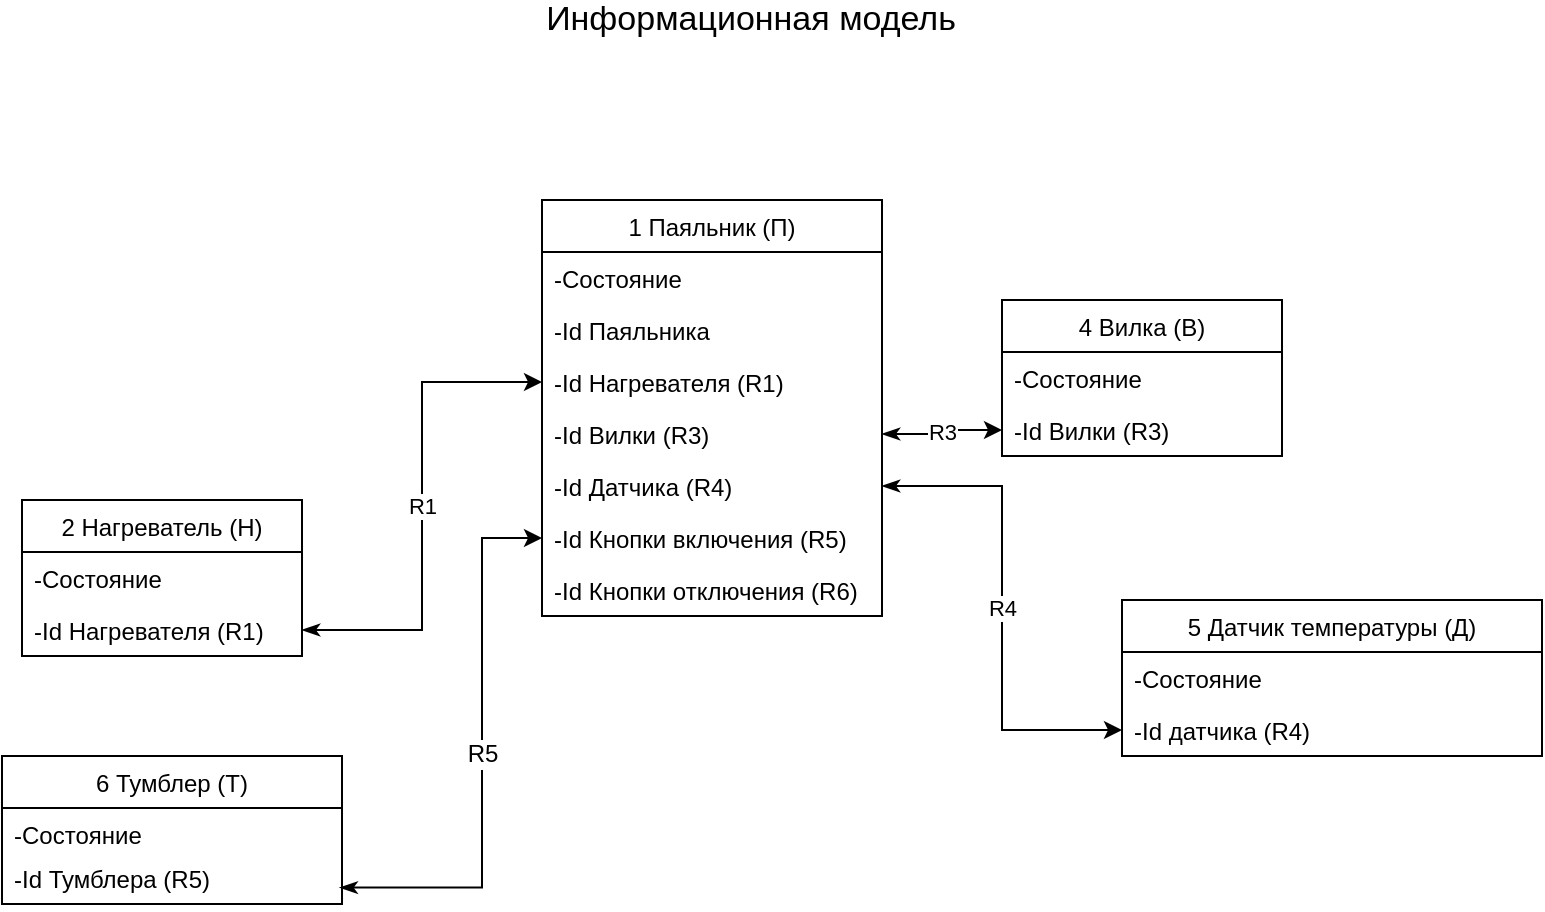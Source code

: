 <mxfile version="24.4.13" type="device" pages="5">
  <diagram name="Информационная модель" id="2G0izcJuV8gRkHwHHeUa">
    <mxGraphModel dx="1434" dy="738" grid="1" gridSize="10" guides="1" tooltips="1" connect="1" arrows="1" fold="1" page="1" pageScale="1" pageWidth="827" pageHeight="1169" math="0" shadow="0">
      <root>
        <mxCell id="0" />
        <mxCell id="1" parent="0" />
        <mxCell id="8cfGOcRrjpwdDzzS5ohV-1" value="&lt;font style=&quot;font-size: 17px;&quot;&gt;Информационная модель&lt;/font&gt;" style="text;html=1;align=center;verticalAlign=middle;resizable=0;points=[];autosize=1;" parent="1" vertex="1">
          <mxGeometry x="304" y="90" width="220" height="20" as="geometry" />
        </mxCell>
        <mxCell id="8cfGOcRrjpwdDzzS5ohV-2" value="1 Паяльник (П)" style="swimlane;fontStyle=0;childLayout=stackLayout;horizontal=1;startSize=26;fillColor=none;horizontalStack=0;resizeParent=1;resizeParentMax=0;resizeLast=0;collapsible=1;marginBottom=0;" parent="1" vertex="1">
          <mxGeometry x="310" y="190" width="170" height="208" as="geometry" />
        </mxCell>
        <mxCell id="8cfGOcRrjpwdDzzS5ohV-3" value="-Состояние" style="text;strokeColor=none;fillColor=none;align=left;verticalAlign=top;spacingLeft=4;spacingRight=4;overflow=hidden;rotatable=0;points=[[0,0.5],[1,0.5]];portConstraint=eastwest;" parent="8cfGOcRrjpwdDzzS5ohV-2" vertex="1">
          <mxGeometry y="26" width="170" height="26" as="geometry" />
        </mxCell>
        <mxCell id="8cfGOcRrjpwdDzzS5ohV-4" value="-Id Паяльника" style="text;strokeColor=none;fillColor=none;align=left;verticalAlign=top;spacingLeft=4;spacingRight=4;overflow=hidden;rotatable=0;points=[[0,0.5],[1,0.5]];portConstraint=eastwest;" parent="8cfGOcRrjpwdDzzS5ohV-2" vertex="1">
          <mxGeometry y="52" width="170" height="26" as="geometry" />
        </mxCell>
        <mxCell id="8cfGOcRrjpwdDzzS5ohV-5" value="-Id Нагревателя (R1)" style="text;strokeColor=none;fillColor=none;align=left;verticalAlign=top;spacingLeft=4;spacingRight=4;overflow=hidden;rotatable=0;points=[[0,0.5],[1,0.5]];portConstraint=eastwest;" parent="8cfGOcRrjpwdDzzS5ohV-2" vertex="1">
          <mxGeometry y="78" width="170" height="26" as="geometry" />
        </mxCell>
        <mxCell id="8cfGOcRrjpwdDzzS5ohV-6" value="-Id Вилки (R3)" style="text;strokeColor=none;fillColor=none;align=left;verticalAlign=top;spacingLeft=4;spacingRight=4;overflow=hidden;rotatable=0;points=[[0,0.5],[1,0.5]];portConstraint=eastwest;" parent="8cfGOcRrjpwdDzzS5ohV-2" vertex="1">
          <mxGeometry y="104" width="170" height="26" as="geometry" />
        </mxCell>
        <mxCell id="8cfGOcRrjpwdDzzS5ohV-7" value="-Id Датчика (R4)" style="text;strokeColor=none;fillColor=none;align=left;verticalAlign=top;spacingLeft=4;spacingRight=4;overflow=hidden;rotatable=0;points=[[0,0.5],[1,0.5]];portConstraint=eastwest;" parent="8cfGOcRrjpwdDzzS5ohV-2" vertex="1">
          <mxGeometry y="130" width="170" height="26" as="geometry" />
        </mxCell>
        <mxCell id="8cfGOcRrjpwdDzzS5ohV-8" value="-Id Кнопки включения (R5)" style="text;strokeColor=none;fillColor=none;align=left;verticalAlign=top;spacingLeft=4;spacingRight=4;overflow=hidden;rotatable=0;points=[[0,0.5],[1,0.5]];portConstraint=eastwest;" parent="8cfGOcRrjpwdDzzS5ohV-2" vertex="1">
          <mxGeometry y="156" width="170" height="26" as="geometry" />
        </mxCell>
        <mxCell id="8cfGOcRrjpwdDzzS5ohV-9" value="-Id Кнопки отключения (R6)" style="text;strokeColor=none;fillColor=none;align=left;verticalAlign=top;spacingLeft=4;spacingRight=4;overflow=hidden;rotatable=0;points=[[0,0.5],[1,0.5]];portConstraint=eastwest;" parent="8cfGOcRrjpwdDzzS5ohV-2" vertex="1">
          <mxGeometry y="182" width="170" height="26" as="geometry" />
        </mxCell>
        <mxCell id="8cfGOcRrjpwdDzzS5ohV-10" value="2 Нагреватель (Н)" style="swimlane;fontStyle=0;childLayout=stackLayout;horizontal=1;startSize=26;fillColor=none;horizontalStack=0;resizeParent=1;resizeParentMax=0;resizeLast=0;collapsible=1;marginBottom=0;" parent="1" vertex="1">
          <mxGeometry x="50" y="340" width="140" height="78" as="geometry" />
        </mxCell>
        <mxCell id="8cfGOcRrjpwdDzzS5ohV-11" value="-Состояние" style="text;strokeColor=none;fillColor=none;align=left;verticalAlign=top;spacingLeft=4;spacingRight=4;overflow=hidden;rotatable=0;points=[[0,0.5],[1,0.5]];portConstraint=eastwest;" parent="8cfGOcRrjpwdDzzS5ohV-10" vertex="1">
          <mxGeometry y="26" width="140" height="26" as="geometry" />
        </mxCell>
        <mxCell id="8cfGOcRrjpwdDzzS5ohV-12" value="-Id Нагревателя (R1) " style="text;strokeColor=none;fillColor=none;align=left;verticalAlign=top;spacingLeft=4;spacingRight=4;overflow=hidden;rotatable=0;points=[[0,0.5],[1,0.5]];portConstraint=eastwest;" parent="8cfGOcRrjpwdDzzS5ohV-10" vertex="1">
          <mxGeometry y="52" width="140" height="26" as="geometry" />
        </mxCell>
        <mxCell id="8cfGOcRrjpwdDzzS5ohV-13" value="" style="endArrow=classic;html=1;rounded=0;startArrow=classicThin;startFill=1;exitX=1;exitY=0.5;exitDx=0;exitDy=0;entryX=0;entryY=0.5;entryDx=0;entryDy=0;edgeStyle=orthogonalEdgeStyle;" parent="1" source="8cfGOcRrjpwdDzzS5ohV-12" target="8cfGOcRrjpwdDzzS5ohV-5" edge="1">
          <mxGeometry relative="1" as="geometry">
            <mxPoint x="240" y="418" as="sourcePoint" />
            <mxPoint x="340" y="418" as="targetPoint" />
          </mxGeometry>
        </mxCell>
        <mxCell id="8cfGOcRrjpwdDzzS5ohV-14" value="R1" style="edgeLabel;resizable=0;html=1;align=center;verticalAlign=middle;" parent="8cfGOcRrjpwdDzzS5ohV-13" connectable="0" vertex="1">
          <mxGeometry relative="1" as="geometry" />
        </mxCell>
        <mxCell id="8cfGOcRrjpwdDzzS5ohV-15" value="4 Вилка (В)" style="swimlane;fontStyle=0;childLayout=stackLayout;horizontal=1;startSize=26;fillColor=none;horizontalStack=0;resizeParent=1;resizeParentMax=0;resizeLast=0;collapsible=1;marginBottom=0;" parent="1" vertex="1">
          <mxGeometry x="540" y="240" width="140" height="78" as="geometry" />
        </mxCell>
        <mxCell id="8cfGOcRrjpwdDzzS5ohV-16" value="-Состояние" style="text;strokeColor=none;fillColor=none;align=left;verticalAlign=top;spacingLeft=4;spacingRight=4;overflow=hidden;rotatable=0;points=[[0,0.5],[1,0.5]];portConstraint=eastwest;" parent="8cfGOcRrjpwdDzzS5ohV-15" vertex="1">
          <mxGeometry y="26" width="140" height="26" as="geometry" />
        </mxCell>
        <mxCell id="8cfGOcRrjpwdDzzS5ohV-17" value="-Id Вилки (R3)" style="text;strokeColor=none;fillColor=none;align=left;verticalAlign=top;spacingLeft=4;spacingRight=4;overflow=hidden;rotatable=0;points=[[0,0.5],[1,0.5]];portConstraint=eastwest;" parent="8cfGOcRrjpwdDzzS5ohV-15" vertex="1">
          <mxGeometry y="52" width="140" height="26" as="geometry" />
        </mxCell>
        <mxCell id="8cfGOcRrjpwdDzzS5ohV-18" value="" style="endArrow=classic;html=1;rounded=0;startArrow=classicThin;startFill=1;exitX=1;exitY=0.5;exitDx=0;exitDy=0;entryX=0;entryY=0.5;entryDx=0;entryDy=0;edgeStyle=orthogonalEdgeStyle;" parent="1" source="8cfGOcRrjpwdDzzS5ohV-6" target="8cfGOcRrjpwdDzzS5ohV-17" edge="1">
          <mxGeometry relative="1" as="geometry">
            <mxPoint x="420" y="360" as="sourcePoint" />
            <mxPoint x="520" y="360" as="targetPoint" />
          </mxGeometry>
        </mxCell>
        <mxCell id="8cfGOcRrjpwdDzzS5ohV-19" value="R3" style="edgeLabel;resizable=0;html=1;align=center;verticalAlign=middle;" parent="8cfGOcRrjpwdDzzS5ohV-18" connectable="0" vertex="1">
          <mxGeometry relative="1" as="geometry" />
        </mxCell>
        <mxCell id="8cfGOcRrjpwdDzzS5ohV-20" value="5 Датчик температуры (Д)" style="swimlane;fontStyle=0;childLayout=stackLayout;horizontal=1;startSize=26;fillColor=none;horizontalStack=0;resizeParent=1;resizeParentMax=0;resizeLast=0;collapsible=1;marginBottom=0;" parent="1" vertex="1">
          <mxGeometry x="600" y="390" width="210" height="78" as="geometry" />
        </mxCell>
        <mxCell id="8cfGOcRrjpwdDzzS5ohV-21" value="-Состояние" style="text;strokeColor=none;fillColor=none;align=left;verticalAlign=top;spacingLeft=4;spacingRight=4;overflow=hidden;rotatable=0;points=[[0,0.5],[1,0.5]];portConstraint=eastwest;" parent="8cfGOcRrjpwdDzzS5ohV-20" vertex="1">
          <mxGeometry y="26" width="210" height="26" as="geometry" />
        </mxCell>
        <mxCell id="8cfGOcRrjpwdDzzS5ohV-22" value="-Id датчика (R4)" style="text;strokeColor=none;fillColor=none;align=left;verticalAlign=top;spacingLeft=4;spacingRight=4;overflow=hidden;rotatable=0;points=[[0,0.5],[1,0.5]];portConstraint=eastwest;" parent="8cfGOcRrjpwdDzzS5ohV-20" vertex="1">
          <mxGeometry y="52" width="210" height="26" as="geometry" />
        </mxCell>
        <mxCell id="8cfGOcRrjpwdDzzS5ohV-23" value="" style="endArrow=classic;html=1;rounded=0;entryX=0;entryY=0.5;entryDx=0;entryDy=0;exitX=1;exitY=0.5;exitDx=0;exitDy=0;startArrow=classicThin;startFill=1;edgeStyle=orthogonalEdgeStyle;" parent="1" source="8cfGOcRrjpwdDzzS5ohV-7" target="8cfGOcRrjpwdDzzS5ohV-22" edge="1">
          <mxGeometry relative="1" as="geometry">
            <mxPoint x="350" y="468" as="sourcePoint" />
            <mxPoint x="450" y="468" as="targetPoint" />
          </mxGeometry>
        </mxCell>
        <mxCell id="8cfGOcRrjpwdDzzS5ohV-24" value="R4" style="edgeLabel;resizable=0;html=1;align=center;verticalAlign=middle;" parent="8cfGOcRrjpwdDzzS5ohV-23" connectable="0" vertex="1">
          <mxGeometry relative="1" as="geometry" />
        </mxCell>
        <mxCell id="8cfGOcRrjpwdDzzS5ohV-25" value="6 Тумблер (Т)" style="swimlane;fontStyle=0;childLayout=stackLayout;horizontal=1;startSize=26;fillColor=none;horizontalStack=0;resizeParent=1;resizeParentMax=0;resizeLast=0;collapsible=1;marginBottom=0;rounded=0;fontSize=12;" parent="1" vertex="1">
          <mxGeometry x="40" y="468" width="170" height="74" as="geometry" />
        </mxCell>
        <mxCell id="8cfGOcRrjpwdDzzS5ohV-26" value="-Состояние" style="text;strokeColor=none;fillColor=none;align=left;verticalAlign=top;spacingLeft=4;spacingRight=4;overflow=hidden;rotatable=0;points=[[0,0.5],[1,0.5]];portConstraint=eastwest;rounded=0;fontSize=12;" parent="8cfGOcRrjpwdDzzS5ohV-25" vertex="1">
          <mxGeometry y="26" width="170" height="22" as="geometry" />
        </mxCell>
        <mxCell id="8cfGOcRrjpwdDzzS5ohV-27" value="-Id Тумблера (R5)" style="text;strokeColor=none;fillColor=none;align=left;verticalAlign=top;spacingLeft=4;spacingRight=4;overflow=hidden;rotatable=0;points=[[0,0.5],[1,0.5]];portConstraint=eastwest;rounded=0;fontSize=12;" parent="8cfGOcRrjpwdDzzS5ohV-25" vertex="1">
          <mxGeometry y="48" width="170" height="26" as="geometry" />
        </mxCell>
        <mxCell id="8cfGOcRrjpwdDzzS5ohV-31" value="" style="endArrow=classic;html=1;rounded=0;fontSize=12;entryX=0;entryY=0.5;entryDx=0;entryDy=0;startArrow=classicThin;startFill=1;edgeStyle=orthogonalEdgeStyle;exitX=0.993;exitY=0.685;exitDx=0;exitDy=0;exitPerimeter=0;" parent="1" source="8cfGOcRrjpwdDzzS5ohV-27" target="8cfGOcRrjpwdDzzS5ohV-8" edge="1">
          <mxGeometry relative="1" as="geometry">
            <mxPoint x="210" y="530" as="sourcePoint" />
            <mxPoint x="450" y="280" as="targetPoint" />
            <Array as="points">
              <mxPoint x="280" y="534" />
              <mxPoint x="280" y="359" />
            </Array>
          </mxGeometry>
        </mxCell>
        <mxCell id="8cfGOcRrjpwdDzzS5ohV-32" value="R5" style="edgeLabel;resizable=0;html=1;align=center;verticalAlign=middle;rounded=0;fontSize=12;" parent="8cfGOcRrjpwdDzzS5ohV-31" connectable="0" vertex="1">
          <mxGeometry relative="1" as="geometry" />
        </mxCell>
      </root>
    </mxGraphModel>
  </diagram>
  <diagram name="Диаграмма переходов состояний" id="FqwyIYWU6jzZPIkGSYLs">
    <mxGraphModel dx="-904" dy="738" grid="0" gridSize="10" guides="1" tooltips="1" connect="1" arrows="1" fold="1" page="1" pageScale="1" pageWidth="1169" pageHeight="1654" math="0" shadow="0">
      <root>
        <mxCell id="0" />
        <mxCell id="1" parent="0" />
        <mxCell id="C9ppZuzVGE25hh48ZUhz-68" value="&lt;b&gt;&lt;font style=&quot;font-size: 17px&quot;&gt;Модель переходов состояний&lt;br&gt;&lt;/font&gt;&lt;/b&gt;" style="text;html=1;align=center;verticalAlign=middle;resizable=0;points=[];autosize=1;" parent="1" vertex="1">
          <mxGeometry x="2557.5" y="90" width="270" height="20" as="geometry" />
        </mxCell>
        <mxCell id="C9ppZuzVGE25hh48ZUhz-181" value="&lt;b&gt;&lt;font style=&quot;font-size: 16px&quot;&gt;Вилка&lt;/font&gt;&lt;/b&gt;" style="text;html=1;align=center;verticalAlign=middle;resizable=0;points=[];autosize=1;" parent="1" vertex="1">
          <mxGeometry x="3012.5" y="1138" width="60" height="20" as="geometry" />
        </mxCell>
        <mxCell id="C9ppZuzVGE25hh48ZUhz-182" value="&lt;div align=&quot;left&quot;&gt;В1: Вставили в розетку&amp;nbsp;&amp;nbsp;&amp;nbsp;&amp;nbsp; &lt;br&gt;&lt;/div&gt;&lt;div align=&quot;left&quot;&gt;В2: Вытащили из розетки&lt;br&gt;&lt;/div&gt;" style="text;align=left;verticalAlign=middle;resizable=0;points=[];autosize=1;labelBackgroundColor=none;horizontal=1;html=1;" parent="1" vertex="1">
          <mxGeometry x="2962.5" y="1178" width="160" height="30" as="geometry" />
        </mxCell>
        <mxCell id="C9ppZuzVGE25hh48ZUhz-183" style="edgeStyle=orthogonalEdgeStyle;rounded=0;orthogonalLoop=1;jettySize=auto;html=1;exitX=1;exitY=0.25;exitDx=0;exitDy=0;entryX=0;entryY=0.25;entryDx=0;entryDy=0;" parent="1" source="C9ppZuzVGE25hh48ZUhz-184" target="C9ppZuzVGE25hh48ZUhz-186" edge="1">
          <mxGeometry relative="1" as="geometry" />
        </mxCell>
        <mxCell id="C9ppZuzVGE25hh48ZUhz-184" value="1: Не в розетке" style="rounded=0;whiteSpace=wrap;html=1;labelBackgroundColor=#ffffff;" parent="1" vertex="1">
          <mxGeometry x="2440" y="1168" width="160" height="40" as="geometry" />
        </mxCell>
        <mxCell id="C9ppZuzVGE25hh48ZUhz-185" style="edgeStyle=orthogonalEdgeStyle;rounded=0;orthogonalLoop=1;jettySize=auto;html=1;exitX=0;exitY=0.75;exitDx=0;exitDy=0;entryX=1;entryY=0.75;entryDx=0;entryDy=0;" parent="1" source="C9ppZuzVGE25hh48ZUhz-186" target="C9ppZuzVGE25hh48ZUhz-184" edge="1">
          <mxGeometry relative="1" as="geometry" />
        </mxCell>
        <mxCell id="C9ppZuzVGE25hh48ZUhz-186" value="2: В розетке" style="rounded=0;whiteSpace=wrap;html=1;labelBackgroundColor=#ffffff;" parent="1" vertex="1">
          <mxGeometry x="2760" y="1168" width="160" height="40" as="geometry" />
        </mxCell>
        <mxCell id="C9ppZuzVGE25hh48ZUhz-187" value="" style="endArrow=classic;html=1;entryX=0.5;entryY=0;entryDx=0;entryDy=0;" parent="1" target="C9ppZuzVGE25hh48ZUhz-184" edge="1">
          <mxGeometry width="50" height="50" relative="1" as="geometry">
            <mxPoint x="2520" y="1120" as="sourcePoint" />
            <mxPoint x="2640" y="860" as="targetPoint" />
          </mxGeometry>
        </mxCell>
        <mxCell id="C9ppZuzVGE25hh48ZUhz-188" value="В1" style="text;html=1;align=center;verticalAlign=middle;resizable=0;points=[];autosize=1;labelBackgroundColor=#ffffff;" parent="1" vertex="1">
          <mxGeometry x="2665" y="1168" width="30" height="20" as="geometry" />
        </mxCell>
        <mxCell id="C9ppZuzVGE25hh48ZUhz-189" value="В2" style="text;html=1;align=center;verticalAlign=middle;resizable=0;points=[];autosize=1;labelBackgroundColor=#ffffff;" parent="1" vertex="1">
          <mxGeometry x="2665" y="1188" width="30" height="20" as="geometry" />
        </mxCell>
        <mxCell id="C9ppZuzVGE25hh48ZUhz-203" value="&lt;b&gt;&lt;font style=&quot;font-size: 16px&quot;&gt;Нагреватель&lt;/font&gt;&lt;/b&gt;" style="text;html=1;align=center;verticalAlign=middle;resizable=0;points=[];autosize=1;" parent="1" vertex="1">
          <mxGeometry x="2992.5" y="921" width="120" height="20" as="geometry" />
        </mxCell>
        <mxCell id="C9ppZuzVGE25hh48ZUhz-204" value="&lt;div align=&quot;left&quot;&gt;Н1: Нажали на положение Вкл&amp;nbsp;&amp;nbsp;&amp;nbsp; &amp;nbsp; &amp;nbsp; &amp;nbsp;&lt;/div&gt;&lt;div align=&quot;left&quot;&gt;Н2:&amp;nbsp;&lt;span style=&quot;background-color: initial;&quot;&gt;Нажали на положение Выкл&lt;/span&gt;&lt;/div&gt;&lt;div align=&quot;left&quot;&gt;Н3: Датчик достиг рабочей температуры&lt;/div&gt;&lt;div align=&quot;left&quot;&gt;Н4: Вынули вилку&lt;/div&gt;" style="text;align=left;verticalAlign=middle;resizable=0;points=[];autosize=1;labelBackgroundColor=none;horizontal=1;html=1;" parent="1" vertex="1">
          <mxGeometry x="2966.25" y="941" width="244" height="70" as="geometry" />
        </mxCell>
        <mxCell id="C9ppZuzVGE25hh48ZUhz-206" value="1: Выключен" style="rounded=0;whiteSpace=wrap;html=1;labelBackgroundColor=#ffffff;" parent="1" vertex="1">
          <mxGeometry x="2450" y="978" width="140" height="39" as="geometry" />
        </mxCell>
        <mxCell id="C9ppZuzVGE25hh48ZUhz-208" value="2: Включён на нагрев" style="rounded=0;whiteSpace=wrap;html=1;labelBackgroundColor=#ffffff;" parent="1" vertex="1">
          <mxGeometry x="2770" y="930" width="130" height="39" as="geometry" />
        </mxCell>
        <mxCell id="C9ppZuzVGE25hh48ZUhz-209" value="" style="endArrow=classic;html=1;entryX=0.5;entryY=0;entryDx=0;entryDy=0;" parent="1" target="C9ppZuzVGE25hh48ZUhz-206" edge="1">
          <mxGeometry width="50" height="50" relative="1" as="geometry">
            <mxPoint x="2520" y="920" as="sourcePoint" />
            <mxPoint x="2750" y="890" as="targetPoint" />
          </mxGeometry>
        </mxCell>
        <mxCell id="vwjhbwYY8KzUHUf9ye4c-14" value="1: Комнатная температура" style="rounded=0;whiteSpace=wrap;html=1;labelBackgroundColor=#ffffff;" parent="1" vertex="1">
          <mxGeometry x="2392.5" y="742" width="160" height="40" as="geometry" />
        </mxCell>
        <mxCell id="vwjhbwYY8KzUHUf9ye4c-16" value="2: Рабочая температура" style="rounded=0;whiteSpace=wrap;html=1;labelBackgroundColor=#ffffff;" parent="1" vertex="1">
          <mxGeometry x="2799" y="735" width="160" height="40" as="geometry" />
        </mxCell>
        <mxCell id="vwjhbwYY8KzUHUf9ye4c-17" value="" style="endArrow=classic;html=1;entryX=0.5;entryY=0;entryDx=0;entryDy=0;" parent="1" target="vwjhbwYY8KzUHUf9ye4c-14" edge="1">
          <mxGeometry width="50" height="50" relative="1" as="geometry">
            <mxPoint x="2472.5" y="701.0" as="sourcePoint" />
            <mxPoint x="2692.5" y="681" as="targetPoint" />
          </mxGeometry>
        </mxCell>
        <mxCell id="kwg7sjToy1bnSzTgdbYK-1" value="&lt;b&gt;&lt;font style=&quot;font-size: 16px&quot;&gt;Датчик&lt;/font&gt;&lt;/b&gt;" style="text;html=1;align=center;verticalAlign=middle;resizable=0;points=[];autosize=1;" parent="1" vertex="1">
          <mxGeometry x="3022.5" y="681" width="70" height="20" as="geometry" />
        </mxCell>
        <mxCell id="kwg7sjToy1bnSzTgdbYK-2" value="&lt;div align=&quot;left&quot;&gt;&lt;span style=&quot;background-color: initial;&quot;&gt;Д1 Жало достигло рабочей температуры в 300 градусов&lt;/span&gt;&lt;/div&gt;&lt;div align=&quot;left&quot;&gt;&lt;span style=&quot;background-color: initial;&quot;&gt;Д2 Жало достигло температуры &amp;lt;30 градусов&lt;/span&gt;&lt;br&gt;&lt;/div&gt;&lt;div align=&quot;left&quot;&gt;Д3 Нагреватель включен на нагрев&lt;/div&gt;&lt;div align=&quot;left&quot;&gt;Д4 Нагреватель отключен&lt;/div&gt;" style="text;align=left;verticalAlign=middle;resizable=0;points=[];autosize=1;labelBackgroundColor=none;horizontal=1;html=1;" parent="1" vertex="1">
          <mxGeometry x="2966.25" y="701" width="325" height="60" as="geometry" />
        </mxCell>
        <mxCell id="LZEFxl2fG2nW8LbElUAs-1" value="&lt;font style=&quot;font-size: 18px&quot;&gt;&lt;b&gt;Паяльник&lt;/b&gt;&lt;/font&gt;" style="text;html=1;align=center;verticalAlign=middle;resizable=0;points=[];autosize=1;strokeColor=none;" parent="1" vertex="1">
          <mxGeometry x="2950" y="200" width="100" height="20" as="geometry" />
        </mxCell>
        <mxCell id="LZEFxl2fG2nW8LbElUAs-2" value="&lt;font style=&quot;font-size: 12px;&quot;&gt;1. Холодный&lt;/font&gt;" style="rounded=0;whiteSpace=wrap;html=1;" parent="1" vertex="1">
          <mxGeometry x="2592.5" y="330" width="200" height="30" as="geometry" />
        </mxCell>
        <mxCell id="LZEFxl2fG2nW8LbElUAs-3" value="&lt;font style=&quot;font-size: 18px&quot;&gt;4. Остывает&lt;/font&gt;" style="rounded=0;whiteSpace=wrap;html=1;" parent="1" vertex="1">
          <mxGeometry x="2392.5" y="440" width="200" height="50" as="geometry" />
        </mxCell>
        <mxCell id="LZEFxl2fG2nW8LbElUAs-4" value="&lt;span style=&quot;font-size: 18px&quot;&gt;2. Нагревается&lt;/span&gt;" style="rounded=0;whiteSpace=wrap;html=1;" parent="1" vertex="1">
          <mxGeometry x="2792.5" y="440" width="200" height="50" as="geometry" />
        </mxCell>
        <mxCell id="LZEFxl2fG2nW8LbElUAs-5" value="&lt;font style=&quot;font-size: 18px&quot;&gt;3. Нагретый&lt;/font&gt;" style="rounded=0;whiteSpace=wrap;html=1;" parent="1" vertex="1">
          <mxGeometry x="2592.5" y="550" width="200" height="50" as="geometry" />
        </mxCell>
        <mxCell id="LZEFxl2fG2nW8LbElUAs-25" value="П1:&amp;nbsp;&lt;span style=&quot;text-wrap: nowrap;&quot;&gt;Нагреватель включен на нагрев&lt;/span&gt;&lt;br&gt;П2:&amp;nbsp;&lt;span style=&quot;text-wrap: nowrap;&quot;&gt;Нагреватель отключен&lt;/span&gt;&lt;br&gt;П3: На датчике достигнута рабочая температура&lt;br&gt;П4: Достигнута комнатная температура" style="text;html=1;strokeColor=none;fillColor=none;align=left;verticalAlign=middle;whiteSpace=wrap;rounded=0;" parent="1" vertex="1">
          <mxGeometry x="2911" y="230" width="350.5" height="80" as="geometry" />
        </mxCell>
        <mxCell id="LZEFxl2fG2nW8LbElUAs-26" value="" style="endArrow=classic;html=1;rounded=0;exitX=1;exitY=0.5;exitDx=0;exitDy=0;entryX=0.5;entryY=0;entryDx=0;entryDy=0;edgeStyle=orthogonalEdgeStyle;" parent="1" source="LZEFxl2fG2nW8LbElUAs-2" target="LZEFxl2fG2nW8LbElUAs-4" edge="1">
          <mxGeometry relative="1" as="geometry">
            <mxPoint x="2837.5" y="550" as="sourcePoint" />
            <mxPoint x="2937.5" y="550" as="targetPoint" />
          </mxGeometry>
        </mxCell>
        <mxCell id="LZEFxl2fG2nW8LbElUAs-27" value="П1" style="edgeLabel;resizable=0;html=1;align=center;verticalAlign=middle;rounded=0;" parent="LZEFxl2fG2nW8LbElUAs-26" connectable="0" vertex="1">
          <mxGeometry relative="1" as="geometry" />
        </mxCell>
        <mxCell id="LZEFxl2fG2nW8LbElUAs-31" value="" style="endArrow=classic;html=1;rounded=0;exitX=0;exitY=0.5;exitDx=0;exitDy=0;entryX=0.5;entryY=1;entryDx=0;entryDy=0;edgeStyle=orthogonalEdgeStyle;" parent="1" source="LZEFxl2fG2nW8LbElUAs-5" target="LZEFxl2fG2nW8LbElUAs-3" edge="1">
          <mxGeometry relative="1" as="geometry">
            <mxPoint x="2837.5" y="550" as="sourcePoint" />
            <mxPoint x="2937.5" y="550" as="targetPoint" />
          </mxGeometry>
        </mxCell>
        <mxCell id="LZEFxl2fG2nW8LbElUAs-32" value="П2" style="edgeLabel;resizable=0;html=1;align=center;verticalAlign=middle;rounded=0;" parent="LZEFxl2fG2nW8LbElUAs-31" connectable="0" vertex="1">
          <mxGeometry relative="1" as="geometry" />
        </mxCell>
        <mxCell id="LZEFxl2fG2nW8LbElUAs-38" value="" style="endArrow=classic;html=1;rounded=0;exitX=0.5;exitY=1;exitDx=0;exitDy=0;entryX=1;entryY=0.5;entryDx=0;entryDy=0;edgeStyle=orthogonalEdgeStyle;" parent="1" source="LZEFxl2fG2nW8LbElUAs-4" target="LZEFxl2fG2nW8LbElUAs-5" edge="1">
          <mxGeometry relative="1" as="geometry">
            <mxPoint x="2827.5" y="570" as="sourcePoint" />
            <mxPoint x="2927.5" y="570" as="targetPoint" />
          </mxGeometry>
        </mxCell>
        <mxCell id="LZEFxl2fG2nW8LbElUAs-39" value="П3" style="edgeLabel;resizable=0;html=1;align=center;verticalAlign=middle;rounded=0;" parent="LZEFxl2fG2nW8LbElUAs-38" connectable="0" vertex="1">
          <mxGeometry relative="1" as="geometry" />
        </mxCell>
        <mxCell id="LZEFxl2fG2nW8LbElUAs-40" value="" style="endArrow=classic;html=1;rounded=0;exitX=0.5;exitY=0;exitDx=0;exitDy=0;entryX=0;entryY=0.5;entryDx=0;entryDy=0;edgeStyle=orthogonalEdgeStyle;" parent="1" source="LZEFxl2fG2nW8LbElUAs-3" target="LZEFxl2fG2nW8LbElUAs-2" edge="1">
          <mxGeometry relative="1" as="geometry">
            <mxPoint x="2617.5" y="450" as="sourcePoint" />
            <mxPoint x="2717.5" y="450" as="targetPoint" />
          </mxGeometry>
        </mxCell>
        <mxCell id="LZEFxl2fG2nW8LbElUAs-41" value="П4" style="edgeLabel;resizable=0;html=1;align=center;verticalAlign=middle;rounded=0;" parent="LZEFxl2fG2nW8LbElUAs-40" connectable="0" vertex="1">
          <mxGeometry relative="1" as="geometry" />
        </mxCell>
        <mxCell id="LZEFxl2fG2nW8LbElUAs-50" value="" style="endArrow=classic;html=1;rounded=0;exitX=1;exitY=0.25;exitDx=0;exitDy=0;entryX=0;entryY=0.25;entryDx=0;entryDy=0;" parent="1" source="LZEFxl2fG2nW8LbElUAs-3" target="LZEFxl2fG2nW8LbElUAs-4" edge="1">
          <mxGeometry relative="1" as="geometry">
            <mxPoint x="2827.5" y="560" as="sourcePoint" />
            <mxPoint x="2927.5" y="560" as="targetPoint" />
            <Array as="points" />
          </mxGeometry>
        </mxCell>
        <mxCell id="LZEFxl2fG2nW8LbElUAs-51" value="П1" style="edgeLabel;resizable=0;html=1;align=center;verticalAlign=middle;rounded=0;" parent="LZEFxl2fG2nW8LbElUAs-50" connectable="0" vertex="1">
          <mxGeometry relative="1" as="geometry" />
        </mxCell>
        <mxCell id="LZEFxl2fG2nW8LbElUAs-52" value="" style="endArrow=classic;html=1;rounded=0;exitX=0;exitY=0.75;exitDx=0;exitDy=0;entryX=1;entryY=0.75;entryDx=0;entryDy=0;" parent="1" source="LZEFxl2fG2nW8LbElUAs-4" target="LZEFxl2fG2nW8LbElUAs-3" edge="1">
          <mxGeometry relative="1" as="geometry">
            <mxPoint x="2827.5" y="550" as="sourcePoint" />
            <mxPoint x="2927.5" y="550" as="targetPoint" />
          </mxGeometry>
        </mxCell>
        <mxCell id="LZEFxl2fG2nW8LbElUAs-53" value="П2" style="edgeLabel;resizable=0;html=1;align=center;verticalAlign=middle;rounded=0;" parent="LZEFxl2fG2nW8LbElUAs-52" connectable="0" vertex="1">
          <mxGeometry relative="1" as="geometry" />
        </mxCell>
        <mxCell id="LZEFxl2fG2nW8LbElUAs-74" value="" style="endArrow=classic;html=1;rounded=0;fontSize=12;entryX=0.5;entryY=0;entryDx=0;entryDy=0;" parent="1" target="LZEFxl2fG2nW8LbElUAs-2" edge="1">
          <mxGeometry width="50" height="50" relative="1" as="geometry">
            <mxPoint x="2692.5" y="230" as="sourcePoint" />
            <mxPoint x="2892.5" y="430" as="targetPoint" />
          </mxGeometry>
        </mxCell>
        <mxCell id="esd-bn-K9NznjwfXtDSz-3" value="&lt;b&gt;&lt;font style=&quot;font-size: 16px&quot;&gt;Тумблер&lt;/font&gt;&lt;/b&gt;" style="text;html=1;align=center;verticalAlign=middle;resizable=0;points=[];autosize=1;" parent="1" vertex="1">
          <mxGeometry x="3002" y="1306" width="86" height="31" as="geometry" />
        </mxCell>
        <mxCell id="esd-bn-K9NznjwfXtDSz-4" value="&lt;div align=&quot;left&quot;&gt;КВ1: Нажали на положение Вкл&amp;nbsp; &amp;nbsp;&lt;br&gt;&lt;/div&gt;&lt;div align=&quot;left&quot;&gt;КВ2:&amp;nbsp;&lt;span style=&quot;background-color: initial;&quot;&gt;Нажали на положение Выкл&lt;/span&gt;&lt;br&gt;&lt;/div&gt;" style="text;align=left;verticalAlign=middle;resizable=0;points=[];autosize=1;labelBackgroundColor=none;horizontal=1;html=1;" parent="1" vertex="1">
          <mxGeometry x="2964" y="1346" width="205" height="41" as="geometry" />
        </mxCell>
        <mxCell id="esd-bn-K9NznjwfXtDSz-5" style="edgeStyle=orthogonalEdgeStyle;rounded=0;orthogonalLoop=1;jettySize=auto;html=1;exitX=1;exitY=0.25;exitDx=0;exitDy=0;entryX=0;entryY=0.25;entryDx=0;entryDy=0;" parent="1" source="esd-bn-K9NznjwfXtDSz-6" target="esd-bn-K9NznjwfXtDSz-8" edge="1">
          <mxGeometry relative="1" as="geometry" />
        </mxCell>
        <mxCell id="esd-bn-K9NznjwfXtDSz-6" value="1: Выкл" style="rounded=0;whiteSpace=wrap;html=1;labelBackgroundColor=#ffffff;" parent="1" vertex="1">
          <mxGeometry x="2441.5" y="1341" width="160" height="40" as="geometry" />
        </mxCell>
        <mxCell id="esd-bn-K9NznjwfXtDSz-7" style="edgeStyle=orthogonalEdgeStyle;rounded=0;orthogonalLoop=1;jettySize=auto;html=1;exitX=0;exitY=0.75;exitDx=0;exitDy=0;entryX=1;entryY=0.75;entryDx=0;entryDy=0;" parent="1" source="esd-bn-K9NznjwfXtDSz-8" target="esd-bn-K9NznjwfXtDSz-6" edge="1">
          <mxGeometry relative="1" as="geometry" />
        </mxCell>
        <mxCell id="esd-bn-K9NznjwfXtDSz-8" value="2: Вкл" style="rounded=0;whiteSpace=wrap;html=1;labelBackgroundColor=#ffffff;" parent="1" vertex="1">
          <mxGeometry x="2761.5" y="1341" width="160" height="40" as="geometry" />
        </mxCell>
        <mxCell id="esd-bn-K9NznjwfXtDSz-9" value="" style="endArrow=classic;html=1;entryX=0.5;entryY=0;entryDx=0;entryDy=0;" parent="1" target="esd-bn-K9NznjwfXtDSz-6" edge="1">
          <mxGeometry width="50" height="50" relative="1" as="geometry">
            <mxPoint x="2521.5" y="1300.0" as="sourcePoint" />
            <mxPoint x="2741.5" y="1280" as="targetPoint" />
          </mxGeometry>
        </mxCell>
        <mxCell id="esd-bn-K9NznjwfXtDSz-10" value="Т1" style="text;html=1;align=center;verticalAlign=middle;resizable=0;points=[];autosize=1;labelBackgroundColor=#ffffff;" parent="1" vertex="1">
          <mxGeometry x="2665.5" y="1338" width="32" height="26" as="geometry" />
        </mxCell>
        <mxCell id="esd-bn-K9NznjwfXtDSz-11" value="Т2" style="text;html=1;align=center;verticalAlign=middle;resizable=0;points=[];autosize=1;labelBackgroundColor=#ffffff;" parent="1" vertex="1">
          <mxGeometry x="2665.5" y="1358" width="32" height="26" as="geometry" />
        </mxCell>
        <mxCell id="SLWr6ED6bOP8656jKdAM-24" value="" style="endArrow=classic;html=1;rounded=0;fontSize=12;exitX=0;exitY=0.5;exitDx=0;exitDy=0;entryX=1;entryY=1;entryDx=0;entryDy=0;edgeStyle=orthogonalEdgeStyle;" parent="1" source="kLscX2uIvYU6T4roGUew-2" target="C9ppZuzVGE25hh48ZUhz-206" edge="1">
          <mxGeometry relative="1" as="geometry">
            <mxPoint x="2835.62" y="760" as="sourcePoint" />
            <mxPoint x="2935.62" y="760" as="targetPoint" />
          </mxGeometry>
        </mxCell>
        <mxCell id="SLWr6ED6bOP8656jKdAM-25" value="Н2" style="edgeLabel;resizable=0;html=1;align=center;verticalAlign=middle;rounded=0;fontSize=12;" parent="SLWr6ED6bOP8656jKdAM-24" connectable="0" vertex="1">
          <mxGeometry relative="1" as="geometry" />
        </mxCell>
        <mxCell id="SLWr6ED6bOP8656jKdAM-26" value="" style="endArrow=classic;html=1;rounded=0;fontSize=12;exitX=1;exitY=0;exitDx=0;exitDy=0;entryX=0;entryY=0.5;entryDx=0;entryDy=0;edgeStyle=orthogonalEdgeStyle;" parent="1" source="C9ppZuzVGE25hh48ZUhz-206" target="C9ppZuzVGE25hh48ZUhz-208" edge="1">
          <mxGeometry relative="1" as="geometry">
            <mxPoint x="2835.62" y="760" as="sourcePoint" />
            <mxPoint x="2935.62" y="760" as="targetPoint" />
          </mxGeometry>
        </mxCell>
        <mxCell id="SLWr6ED6bOP8656jKdAM-27" value="Н1" style="edgeLabel;resizable=0;html=1;align=center;verticalAlign=middle;rounded=0;fontSize=12;" parent="SLWr6ED6bOP8656jKdAM-26" connectable="0" vertex="1">
          <mxGeometry relative="1" as="geometry" />
        </mxCell>
        <mxCell id="kLscX2uIvYU6T4roGUew-1" value="3: Температура повышается&amp;nbsp;" style="rounded=0;whiteSpace=wrap;html=1;labelBackgroundColor=#ffffff;" parent="1" vertex="1">
          <mxGeometry x="2590" y="681" width="160" height="40" as="geometry" />
        </mxCell>
        <mxCell id="kLscX2uIvYU6T4roGUew-2" value="3: Включен на поддержание" style="rounded=0;whiteSpace=wrap;html=1;labelBackgroundColor=#ffffff;" parent="1" vertex="1">
          <mxGeometry x="2765" y="1010" width="140" height="39" as="geometry" />
        </mxCell>
        <mxCell id="kLscX2uIvYU6T4roGUew-3" value="" style="endArrow=classic;html=1;rounded=0;fontSize=12;exitX=0.5;exitY=1;exitDx=0;exitDy=0;entryX=0.5;entryY=0;entryDx=0;entryDy=0;" parent="1" source="C9ppZuzVGE25hh48ZUhz-208" target="kLscX2uIvYU6T4roGUew-2" edge="1">
          <mxGeometry relative="1" as="geometry">
            <mxPoint x="2740" y="1060" as="sourcePoint" />
            <mxPoint x="2840" y="1060" as="targetPoint" />
          </mxGeometry>
        </mxCell>
        <mxCell id="kLscX2uIvYU6T4roGUew-4" value="Н3" style="edgeLabel;resizable=0;html=1;align=center;verticalAlign=middle;rounded=0;fontSize=12;" parent="kLscX2uIvYU6T4roGUew-3" connectable="0" vertex="1">
          <mxGeometry relative="1" as="geometry" />
        </mxCell>
        <mxCell id="kLscX2uIvYU6T4roGUew-5" value="" style="endArrow=classic;html=1;rounded=0;fontSize=12;exitX=1;exitY=0;exitDx=0;exitDy=0;entryX=0;entryY=0.75;entryDx=0;entryDy=0;edgeStyle=orthogonalEdgeStyle;" parent="1" source="vwjhbwYY8KzUHUf9ye4c-14" target="kLscX2uIvYU6T4roGUew-1" edge="1">
          <mxGeometry relative="1" as="geometry">
            <mxPoint x="2732.5" y="951" as="sourcePoint" />
            <mxPoint x="2592.5" y="701" as="targetPoint" />
          </mxGeometry>
        </mxCell>
        <mxCell id="kLscX2uIvYU6T4roGUew-6" value="Д3" style="edgeLabel;resizable=0;html=1;align=center;verticalAlign=middle;rounded=0;fontSize=12;" parent="kLscX2uIvYU6T4roGUew-5" connectable="0" vertex="1">
          <mxGeometry relative="1" as="geometry" />
        </mxCell>
        <mxCell id="kLscX2uIvYU6T4roGUew-7" value="" style="endArrow=classic;html=1;rounded=0;fontSize=12;exitX=1;exitY=0.75;exitDx=0;exitDy=0;entryX=0;entryY=0;entryDx=0;entryDy=0;edgeStyle=orthogonalEdgeStyle;" parent="1" source="kLscX2uIvYU6T4roGUew-1" target="vwjhbwYY8KzUHUf9ye4c-16" edge="1">
          <mxGeometry relative="1" as="geometry">
            <mxPoint x="2752.5" y="701" as="sourcePoint" />
            <mxPoint x="2832.5" y="951" as="targetPoint" />
          </mxGeometry>
        </mxCell>
        <mxCell id="kLscX2uIvYU6T4roGUew-8" value="Д1" style="edgeLabel;resizable=0;html=1;align=center;verticalAlign=middle;rounded=0;fontSize=12;" parent="kLscX2uIvYU6T4roGUew-7" connectable="0" vertex="1">
          <mxGeometry relative="1" as="geometry" />
        </mxCell>
        <mxCell id="kLscX2uIvYU6T4roGUew-10" value="4: Температура понижается&amp;nbsp;" style="rounded=0;whiteSpace=wrap;html=1;labelBackgroundColor=#ffffff;" parent="1" vertex="1">
          <mxGeometry x="2597.5" y="782" width="160" height="40" as="geometry" />
        </mxCell>
        <mxCell id="kLscX2uIvYU6T4roGUew-11" value="" style="endArrow=classic;html=1;rounded=0;fontSize=12;exitX=0;exitY=0.5;exitDx=0;exitDy=0;entryX=1;entryY=1;entryDx=0;entryDy=0;edgeStyle=orthogonalEdgeStyle;" parent="1" source="kLscX2uIvYU6T4roGUew-10" target="vwjhbwYY8KzUHUf9ye4c-14" edge="1">
          <mxGeometry relative="1" as="geometry">
            <mxPoint x="2732.5" y="951" as="sourcePoint" />
            <mxPoint x="2832.5" y="951" as="targetPoint" />
          </mxGeometry>
        </mxCell>
        <mxCell id="kLscX2uIvYU6T4roGUew-12" value="Д2" style="edgeLabel;resizable=0;html=1;align=center;verticalAlign=middle;rounded=0;fontSize=12;" parent="kLscX2uIvYU6T4roGUew-11" connectable="0" vertex="1">
          <mxGeometry relative="1" as="geometry" />
        </mxCell>
        <mxCell id="kLscX2uIvYU6T4roGUew-13" value="" style="endArrow=classic;html=1;rounded=0;fontSize=12;exitX=0;exitY=1;exitDx=0;exitDy=0;entryX=1;entryY=0.5;entryDx=0;entryDy=0;edgeStyle=orthogonalEdgeStyle;" parent="1" source="vwjhbwYY8KzUHUf9ye4c-16" target="kLscX2uIvYU6T4roGUew-10" edge="1">
          <mxGeometry relative="1" as="geometry">
            <mxPoint x="2732.5" y="951" as="sourcePoint" />
            <mxPoint x="2832.5" y="951" as="targetPoint" />
          </mxGeometry>
        </mxCell>
        <mxCell id="kLscX2uIvYU6T4roGUew-14" value="Д4" style="edgeLabel;resizable=0;html=1;align=center;verticalAlign=middle;rounded=0;fontSize=12;" parent="kLscX2uIvYU6T4roGUew-13" connectable="0" vertex="1">
          <mxGeometry relative="1" as="geometry" />
        </mxCell>
        <mxCell id="3V5m8OpCbk1Z-fVfQIIr-1" value="" style="endArrow=classic;html=1;rounded=0;fontSize=12;elbow=vertical;exitX=0;exitY=0;exitDx=0;exitDy=0;entryX=1;entryY=0.5;entryDx=0;entryDy=0;edgeStyle=orthogonalEdgeStyle;" parent="1" source="kLscX2uIvYU6T4roGUew-2" target="C9ppZuzVGE25hh48ZUhz-206" edge="1">
          <mxGeometry relative="1" as="geometry">
            <mxPoint x="2770" y="1150" as="sourcePoint" />
            <mxPoint x="2870" y="1150" as="targetPoint" />
          </mxGeometry>
        </mxCell>
        <mxCell id="3V5m8OpCbk1Z-fVfQIIr-2" value="Н4" style="edgeLabel;resizable=0;html=1;align=center;verticalAlign=middle;rounded=0;fontSize=12;" parent="3V5m8OpCbk1Z-fVfQIIr-1" connectable="0" vertex="1">
          <mxGeometry relative="1" as="geometry" />
        </mxCell>
        <mxCell id="3V5m8OpCbk1Z-fVfQIIr-3" value="" style="endArrow=classic;html=1;rounded=0;fontSize=12;elbow=vertical;exitX=0;exitY=1;exitDx=0;exitDy=0;entryX=1;entryY=0.5;entryDx=0;entryDy=0;edgeStyle=orthogonalEdgeStyle;" parent="1" source="C9ppZuzVGE25hh48ZUhz-208" target="C9ppZuzVGE25hh48ZUhz-206" edge="1">
          <mxGeometry relative="1" as="geometry">
            <mxPoint x="2770" y="1150" as="sourcePoint" />
            <mxPoint x="2870" y="1150" as="targetPoint" />
            <Array as="points">
              <mxPoint x="2770" y="980" />
              <mxPoint x="2644" y="980" />
              <mxPoint x="2644" y="998" />
            </Array>
          </mxGeometry>
        </mxCell>
        <mxCell id="3V5m8OpCbk1Z-fVfQIIr-4" value="Н4" style="edgeLabel;resizable=0;html=1;align=center;verticalAlign=middle;rounded=0;fontSize=12;" parent="3V5m8OpCbk1Z-fVfQIIr-3" connectable="0" vertex="1">
          <mxGeometry relative="1" as="geometry" />
        </mxCell>
        <mxCell id="RGUcmYPpSStnxsSGxOWW-1" value="&lt;table border=&quot;1&quot; width=&quot;100%&quot; height=&quot;100%&quot; style=&quot;width:100%;height:100%;border-collapse:collapse;&quot;&gt;&lt;tbody&gt;&lt;tr&gt;&lt;td align=&quot;center&quot;&gt;№&lt;/td&gt;&lt;td align=&quot;center&quot;&gt;Н1&lt;/td&gt;&lt;td align=&quot;center&quot;&gt;Н2&lt;/td&gt;&lt;td style=&quot;text-align: center;&quot;&gt;Н3&lt;/td&gt;&lt;td style=&quot;text-align: center;&quot;&gt;Н4&lt;/td&gt;&lt;/tr&gt;&lt;tr&gt;&lt;td align=&quot;center&quot;&gt;1&lt;/td&gt;&lt;td align=&quot;center&quot;&gt;2&lt;/td&gt;&lt;td align=&quot;center&quot;&gt;-&lt;/td&gt;&lt;td style=&quot;text-align: center;&quot;&gt;-&lt;/td&gt;&lt;td style=&quot;text-align: center;&quot;&gt;-&lt;/td&gt;&lt;/tr&gt;&lt;tr&gt;&lt;td align=&quot;center&quot;&gt;2&lt;/td&gt;&lt;td align=&quot;center&quot;&gt;-&lt;/td&gt;&lt;td align=&quot;center&quot;&gt;-&lt;/td&gt;&lt;td style=&quot;text-align: center;&quot;&gt;3&lt;/td&gt;&lt;td style=&quot;text-align: center;&quot;&gt;1&lt;/td&gt;&lt;/tr&gt;&lt;tr&gt;&lt;td style=&quot;text-align: center;&quot;&gt;3&lt;/td&gt;&lt;td style=&quot;text-align: center;&quot;&gt;-&lt;/td&gt;&lt;td style=&quot;text-align: center;&quot;&gt;1&lt;/td&gt;&lt;td style=&quot;text-align: center;&quot;&gt;-&lt;/td&gt;&lt;td style=&quot;text-align: center;&quot;&gt;1&lt;/td&gt;&lt;/tr&gt;&lt;/tbody&gt;&lt;/table&gt;" style="text;html=1;strokeColor=none;fillColor=none;overflow=fill;" parent="1" vertex="1">
          <mxGeometry x="3206.25" y="930" width="260" height="164" as="geometry" />
        </mxCell>
        <mxCell id="RGUcmYPpSStnxsSGxOWW-2" value="&lt;table border=&quot;1&quot; width=&quot;100%&quot; height=&quot;100%&quot; style=&quot;width:100%;height:100%;border-collapse:collapse;&quot;&gt;&lt;tbody&gt;&lt;tr&gt;&lt;td align=&quot;center&quot;&gt;№&lt;/td&gt;&lt;td align=&quot;center&quot;&gt;Д1&lt;/td&gt;&lt;td align=&quot;center&quot;&gt;Д2&lt;/td&gt;&lt;td style=&quot;text-align: center;&quot;&gt;Д3&lt;/td&gt;&lt;td style=&quot;text-align: center;&quot;&gt;Д4&lt;/td&gt;&lt;/tr&gt;&lt;tr&gt;&lt;td align=&quot;center&quot;&gt;1&lt;/td&gt;&lt;td align=&quot;center&quot;&gt;-&lt;/td&gt;&lt;td align=&quot;center&quot;&gt;-&lt;/td&gt;&lt;td style=&quot;text-align: center;&quot;&gt;3&lt;/td&gt;&lt;td style=&quot;text-align: center;&quot;&gt;-&lt;/td&gt;&lt;/tr&gt;&lt;tr&gt;&lt;td align=&quot;center&quot;&gt;2&lt;/td&gt;&lt;td align=&quot;center&quot;&gt;-&lt;/td&gt;&lt;td align=&quot;center&quot;&gt;-&lt;/td&gt;&lt;td style=&quot;text-align: center;&quot;&gt;-&lt;/td&gt;&lt;td style=&quot;text-align: center;&quot;&gt;4&lt;/td&gt;&lt;/tr&gt;&lt;tr&gt;&lt;td style=&quot;text-align: center;&quot;&gt;3&lt;/td&gt;&lt;td style=&quot;text-align: center;&quot;&gt;2&lt;/td&gt;&lt;td style=&quot;text-align: center;&quot;&gt;-&lt;/td&gt;&lt;td style=&quot;text-align: center;&quot;&gt;-&lt;/td&gt;&lt;td style=&quot;text-align: center;&quot;&gt;-&lt;/td&gt;&lt;/tr&gt;&lt;tr&gt;&lt;td style=&quot;text-align: center;&quot;&gt;4&lt;/td&gt;&lt;td style=&quot;text-align: center;&quot;&gt;-&lt;/td&gt;&lt;td style=&quot;text-align: center;&quot;&gt;1&lt;/td&gt;&lt;td style=&quot;text-align: center;&quot;&gt;-&lt;/td&gt;&lt;td style=&quot;text-align: center;&quot;&gt;-&lt;/td&gt;&lt;/tr&gt;&lt;/tbody&gt;&lt;/table&gt;" style="text;html=1;strokeColor=none;fillColor=none;overflow=fill;" parent="1" vertex="1">
          <mxGeometry x="3234" y="730" width="257.5" height="169" as="geometry" />
        </mxCell>
        <mxCell id="RGUcmYPpSStnxsSGxOWW-3" value="&lt;table border=&quot;1&quot; width=&quot;100%&quot; height=&quot;100%&quot; style=&quot;width:100%;height:100%;border-collapse:collapse;&quot;&gt;&lt;tbody&gt;&lt;tr&gt;&lt;td align=&quot;center&quot;&gt;№&lt;/td&gt;&lt;td align=&quot;center&quot;&gt;П1&lt;/td&gt;&lt;td align=&quot;center&quot;&gt;П2&lt;/td&gt;&lt;td style=&quot;text-align: center;&quot;&gt;П3&lt;/td&gt;&lt;td style=&quot;text-align: center;&quot;&gt;П4&lt;/td&gt;&lt;/tr&gt;&lt;tr&gt;&lt;td align=&quot;center&quot;&gt;1&lt;/td&gt;&lt;td align=&quot;center&quot;&gt;2&lt;/td&gt;&lt;td align=&quot;center&quot;&gt;-&lt;/td&gt;&lt;td style=&quot;text-align: center;&quot;&gt;-&lt;/td&gt;&lt;td style=&quot;text-align: center;&quot;&gt;-&lt;/td&gt;&lt;/tr&gt;&lt;tr&gt;&lt;td align=&quot;center&quot;&gt;2&lt;/td&gt;&lt;td align=&quot;center&quot;&gt;-&lt;/td&gt;&lt;td align=&quot;center&quot;&gt;4&lt;/td&gt;&lt;td style=&quot;text-align: center;&quot;&gt;3&lt;/td&gt;&lt;td style=&quot;text-align: center;&quot;&gt;-&lt;/td&gt;&lt;/tr&gt;&lt;tr&gt;&lt;td style=&quot;text-align: center;&quot;&gt;3&lt;/td&gt;&lt;td style=&quot;text-align: center;&quot;&gt;-&lt;/td&gt;&lt;td style=&quot;text-align: center;&quot;&gt;4&lt;/td&gt;&lt;td style=&quot;text-align: center;&quot;&gt;-&lt;/td&gt;&lt;td style=&quot;text-align: center;&quot;&gt;-&lt;/td&gt;&lt;/tr&gt;&lt;tr&gt;&lt;td style=&quot;text-align: center;&quot;&gt;4&lt;/td&gt;&lt;td style=&quot;text-align: center;&quot;&gt;2&lt;/td&gt;&lt;td style=&quot;text-align: center;&quot;&gt;-&lt;/td&gt;&lt;td style=&quot;text-align: center;&quot;&gt;-&lt;/td&gt;&lt;td style=&quot;text-align: center;&quot;&gt;1&lt;/td&gt;&lt;/tr&gt;&lt;/tbody&gt;&lt;/table&gt;" style="text;html=1;strokeColor=none;fillColor=none;overflow=fill;" parent="1" vertex="1">
          <mxGeometry x="3100" y="381" width="257.5" height="169" as="geometry" />
        </mxCell>
        <mxCell id="3sR163-lxa4ANYukIWa2-1" value="" style="endArrow=classic;html=1;rounded=0;fontSize=12;elbow=vertical;exitX=0.5;exitY=1;exitDx=0;exitDy=0;entryX=0.5;entryY=0;entryDx=0;entryDy=0;edgeStyle=orthogonalEdgeStyle;" parent="1" source="kLscX2uIvYU6T4roGUew-1" target="kLscX2uIvYU6T4roGUew-10" edge="1">
          <mxGeometry relative="1" as="geometry">
            <mxPoint x="2861" y="1009" as="sourcePoint" />
            <mxPoint x="2961" y="1009" as="targetPoint" />
          </mxGeometry>
        </mxCell>
        <mxCell id="3sR163-lxa4ANYukIWa2-2" value="Д4" style="edgeLabel;resizable=0;html=1;align=center;verticalAlign=middle;rounded=0;fontSize=12;" parent="3sR163-lxa4ANYukIWa2-1" connectable="0" vertex="1">
          <mxGeometry relative="1" as="geometry" />
        </mxCell>
        <mxCell id="XdNW6aQ0NyxafGCco7s4-1" value="&lt;table border=&quot;1&quot; width=&quot;100%&quot; height=&quot;100%&quot; style=&quot;width:100%;height:100%;border-collapse:collapse;&quot;&gt;&lt;tbody&gt;&lt;tr&gt;&lt;td align=&quot;center&quot;&gt;№&lt;/td&gt;&lt;td align=&quot;center&quot;&gt;В1&lt;/td&gt;&lt;td align=&quot;center&quot;&gt;В2&lt;/td&gt;&lt;/tr&gt;&lt;tr&gt;&lt;td align=&quot;center&quot;&gt;1&lt;/td&gt;&lt;td align=&quot;center&quot;&gt;2&lt;/td&gt;&lt;td align=&quot;center&quot;&gt;-&lt;/td&gt;&lt;/tr&gt;&lt;tr&gt;&lt;td align=&quot;center&quot;&gt;2&lt;/td&gt;&lt;td align=&quot;center&quot;&gt;-&lt;/td&gt;&lt;td align=&quot;center&quot;&gt;1&lt;/td&gt;&lt;/tr&gt;&lt;/tbody&gt;&lt;/table&gt;" style="text;html=1;strokeColor=none;fillColor=none;overflow=fill;rounded=0;fontSize=12;" parent="1" vertex="1">
          <mxGeometry x="3151.25" y="1127" width="117.75" height="85" as="geometry" />
        </mxCell>
        <mxCell id="XdNW6aQ0NyxafGCco7s4-2" value="&lt;table border=&quot;1&quot; width=&quot;100%&quot; height=&quot;100%&quot; style=&quot;width:100%;height:100%;border-collapse:collapse;&quot;&gt;&lt;tbody&gt;&lt;tr&gt;&lt;td align=&quot;center&quot;&gt;№&lt;/td&gt;&lt;td align=&quot;center&quot;&gt;Т1&lt;/td&gt;&lt;td align=&quot;center&quot;&gt;Т2&lt;/td&gt;&lt;/tr&gt;&lt;tr&gt;&lt;td align=&quot;center&quot;&gt;1&lt;/td&gt;&lt;td align=&quot;center&quot;&gt;2&lt;/td&gt;&lt;td align=&quot;center&quot;&gt;-&lt;/td&gt;&lt;/tr&gt;&lt;tr&gt;&lt;td align=&quot;center&quot;&gt;2&lt;/td&gt;&lt;td align=&quot;center&quot;&gt;-&lt;/td&gt;&lt;td align=&quot;center&quot;&gt;1&lt;/td&gt;&lt;/tr&gt;&lt;/tbody&gt;&lt;/table&gt;" style="text;html=1;strokeColor=none;fillColor=none;overflow=fill;rounded=0;fontSize=12;" parent="1" vertex="1">
          <mxGeometry x="3206.25" y="1308.5" width="117.75" height="85" as="geometry" />
        </mxCell>
        <mxCell id="YqZTcZIYeU78E0_ywK0A-1" value="" style="endArrow=classic;html=1;rounded=0;fontSize=12;exitX=0.159;exitY=0.05;exitDx=0;exitDy=0;entryX=0;entryY=0.75;entryDx=0;entryDy=0;edgeStyle=orthogonalEdgeStyle;exitPerimeter=0;" edge="1" parent="1" source="kLscX2uIvYU6T4roGUew-10">
          <mxGeometry relative="1" as="geometry">
            <mxPoint x="2563" y="752" as="sourcePoint" />
            <mxPoint x="2600" y="721" as="targetPoint" />
          </mxGeometry>
        </mxCell>
        <mxCell id="YqZTcZIYeU78E0_ywK0A-2" value="Д3" style="edgeLabel;resizable=0;html=1;align=center;verticalAlign=middle;rounded=0;fontSize=12;" connectable="0" vertex="1" parent="YqZTcZIYeU78E0_ywK0A-1">
          <mxGeometry relative="1" as="geometry" />
        </mxCell>
      </root>
    </mxGraphModel>
  </diagram>
  <diagram name="Модель взаимодействия" id="UxQ5HEPjUKZglrHWbFVV">
    <mxGraphModel dx="1195" dy="615" grid="1" gridSize="10" guides="1" tooltips="1" connect="1" arrows="1" fold="1" page="1" pageScale="1" pageWidth="1169" pageHeight="1654" math="0" shadow="0">
      <root>
        <mxCell id="0" />
        <mxCell id="1" parent="0" />
        <mxCell id="FgqamjYI6JjmuhL6TnIP-1" value="Паяльник" style="rounded=0;whiteSpace=wrap;html=1;fontSize=12;" parent="1" vertex="1">
          <mxGeometry x="490" y="290" width="160" height="50" as="geometry" />
        </mxCell>
        <mxCell id="fiTL8Q1N_aOo3enUmIXK-1" value="Вилка" style="rounded=0;whiteSpace=wrap;html=1;fontSize=12;" parent="1" vertex="1">
          <mxGeometry x="230" y="315" width="140" height="40" as="geometry" />
        </mxCell>
        <mxCell id="cOK7MgFldROOsRuW1gcD-1" value="Датчик температуры" style="rounded=0;whiteSpace=wrap;html=1;fontSize=12;" parent="1" vertex="1">
          <mxGeometry x="790" y="480" width="150" height="50" as="geometry" />
        </mxCell>
        <mxCell id="LDM-9r5oknzXIVHWxKsD-1" value="Тумблер" style="rounded=0;whiteSpace=wrap;html=1;fontSize=12;" parent="1" vertex="1">
          <mxGeometry x="310" y="480" width="170" height="50" as="geometry" />
        </mxCell>
        <mxCell id="wbNze9stgWXxSM7ZIrvC-1" value="Нагреватель" style="rounded=0;whiteSpace=wrap;html=1;fontSize=12;" parent="1" vertex="1">
          <mxGeometry x="590" y="480" width="140" height="50" as="geometry" />
        </mxCell>
        <mxCell id="wbNze9stgWXxSM7ZIrvC-2" value="Actor" style="shape=umlActor;verticalLabelPosition=bottom;verticalAlign=top;html=1;outlineConnect=0;rounded=0;fontSize=12;fontColor=default;" parent="1" vertex="1">
          <mxGeometry x="555" y="40" width="30" height="60" as="geometry" />
        </mxCell>
        <mxCell id="1feZnZMDpZ94wnpj-Q4u-1" value="" style="endArrow=classic;html=1;rounded=0;fontSize=12;elbow=vertical;edgeStyle=orthogonalEdgeStyle;" parent="1" edge="1">
          <mxGeometry relative="1" as="geometry">
            <mxPoint x="510" y="140" as="sourcePoint" />
            <mxPoint x="580" y="290" as="targetPoint" />
            <Array as="points">
              <mxPoint x="510" y="180" />
              <mxPoint x="580" y="180" />
              <mxPoint x="580" y="290" />
            </Array>
          </mxGeometry>
        </mxCell>
        <mxCell id="1feZnZMDpZ94wnpj-Q4u-2" value="В2" style="edgeLabel;resizable=0;html=1;align=center;verticalAlign=middle;rounded=0;fontSize=12;" parent="1feZnZMDpZ94wnpj-Q4u-1" connectable="0" vertex="1">
          <mxGeometry relative="1" as="geometry" />
        </mxCell>
        <mxCell id="1feZnZMDpZ94wnpj-Q4u-3" value="" style="endArrow=classic;html=1;rounded=0;fontSize=12;elbow=vertical;entryX=0.25;entryY=0;entryDx=0;entryDy=0;edgeStyle=orthogonalEdgeStyle;" parent="1" target="FgqamjYI6JjmuhL6TnIP-1" edge="1">
          <mxGeometry relative="1" as="geometry">
            <mxPoint x="490" y="140" as="sourcePoint" />
            <mxPoint x="630" y="390" as="targetPoint" />
          </mxGeometry>
        </mxCell>
        <mxCell id="1feZnZMDpZ94wnpj-Q4u-4" value="В1" style="edgeLabel;resizable=0;html=1;align=center;verticalAlign=middle;rounded=0;fontSize=12;" parent="1feZnZMDpZ94wnpj-Q4u-3" connectable="0" vertex="1">
          <mxGeometry relative="1" as="geometry" />
        </mxCell>
        <mxCell id="1feZnZMDpZ94wnpj-Q4u-9" value="" style="endArrow=classic;html=1;rounded=0;fontSize=12;elbow=vertical;entryX=0.75;entryY=0;entryDx=0;entryDy=0;" parent="1" target="FgqamjYI6JjmuhL6TnIP-1" edge="1">
          <mxGeometry relative="1" as="geometry">
            <mxPoint x="610" y="130" as="sourcePoint" />
            <mxPoint x="620" y="160" as="targetPoint" />
          </mxGeometry>
        </mxCell>
        <mxCell id="1feZnZMDpZ94wnpj-Q4u-10" value="Т1" style="edgeLabel;resizable=0;html=1;align=center;verticalAlign=middle;rounded=0;fontSize=12;" parent="1feZnZMDpZ94wnpj-Q4u-9" connectable="0" vertex="1">
          <mxGeometry relative="1" as="geometry" />
        </mxCell>
        <mxCell id="1feZnZMDpZ94wnpj-Q4u-11" value="" style="endArrow=classic;html=1;rounded=0;fontSize=12;elbow=vertical;entryX=0.75;entryY=0;entryDx=0;entryDy=0;edgeStyle=orthogonalEdgeStyle;" parent="1" target="FgqamjYI6JjmuhL6TnIP-1" edge="1">
          <mxGeometry relative="1" as="geometry">
            <mxPoint x="640" y="130" as="sourcePoint" />
            <mxPoint x="620" y="160" as="targetPoint" />
            <Array as="points">
              <mxPoint x="640" y="150" />
              <mxPoint x="640" y="290" />
            </Array>
          </mxGeometry>
        </mxCell>
        <mxCell id="1feZnZMDpZ94wnpj-Q4u-12" value="T2" style="edgeLabel;resizable=0;html=1;align=center;verticalAlign=middle;rounded=0;fontSize=12;" parent="1feZnZMDpZ94wnpj-Q4u-11" connectable="0" vertex="1">
          <mxGeometry relative="1" as="geometry" />
        </mxCell>
        <mxCell id="1feZnZMDpZ94wnpj-Q4u-14" value="" style="endArrow=classic;html=1;rounded=0;fontSize=12;elbow=vertical;exitX=0;exitY=0.25;exitDx=0;exitDy=0;entryX=0.5;entryY=0;entryDx=0;entryDy=0;edgeStyle=orthogonalEdgeStyle;dashed=1;" parent="1" source="FgqamjYI6JjmuhL6TnIP-1" target="fiTL8Q1N_aOo3enUmIXK-1" edge="1">
          <mxGeometry relative="1" as="geometry">
            <mxPoint x="510" y="440" as="sourcePoint" />
            <mxPoint x="610" y="440" as="targetPoint" />
          </mxGeometry>
        </mxCell>
        <mxCell id="1feZnZMDpZ94wnpj-Q4u-15" value="В1" style="edgeLabel;resizable=0;html=1;align=center;verticalAlign=middle;rounded=0;fontSize=12;" parent="1feZnZMDpZ94wnpj-Q4u-14" connectable="0" vertex="1">
          <mxGeometry relative="1" as="geometry" />
        </mxCell>
        <mxCell id="1feZnZMDpZ94wnpj-Q4u-16" value="" style="endArrow=classic;html=1;rounded=0;fontSize=12;elbow=vertical;exitX=0;exitY=0;exitDx=0;exitDy=0;entryX=0.25;entryY=0;entryDx=0;entryDy=0;edgeStyle=orthogonalEdgeStyle;dashed=1;" parent="1" source="FgqamjYI6JjmuhL6TnIP-1" target="fiTL8Q1N_aOo3enUmIXK-1" edge="1">
          <mxGeometry relative="1" as="geometry">
            <mxPoint x="510" y="440" as="sourcePoint" />
            <mxPoint x="610" y="440" as="targetPoint" />
          </mxGeometry>
        </mxCell>
        <mxCell id="1feZnZMDpZ94wnpj-Q4u-17" value="В2" style="edgeLabel;resizable=0;html=1;align=center;verticalAlign=middle;rounded=0;fontSize=12;" parent="1feZnZMDpZ94wnpj-Q4u-16" connectable="0" vertex="1">
          <mxGeometry relative="1" as="geometry" />
        </mxCell>
        <mxCell id="1feZnZMDpZ94wnpj-Q4u-23" value="" style="endArrow=classic;html=1;rounded=0;fontSize=12;elbow=vertical;exitX=0.25;exitY=1;exitDx=0;exitDy=0;entryX=0.5;entryY=1;entryDx=0;entryDy=0;edgeStyle=orthogonalEdgeStyle;" parent="1" target="wbNze9stgWXxSM7ZIrvC-1" edge="1">
          <mxGeometry relative="1" as="geometry">
            <mxPoint x="320" y="530" as="sourcePoint" />
            <mxPoint x="670" y="400" as="targetPoint" />
            <Array as="points">
              <mxPoint x="320" y="610" />
              <mxPoint x="660" y="610" />
            </Array>
          </mxGeometry>
        </mxCell>
        <mxCell id="1feZnZMDpZ94wnpj-Q4u-24" value="Н1" style="edgeLabel;resizable=0;html=1;align=center;verticalAlign=middle;rounded=0;fontSize=12;" parent="1feZnZMDpZ94wnpj-Q4u-23" connectable="0" vertex="1">
          <mxGeometry relative="1" as="geometry" />
        </mxCell>
        <mxCell id="1feZnZMDpZ94wnpj-Q4u-25" value="" style="endArrow=classic;html=1;rounded=0;fontSize=12;elbow=vertical;exitX=0.25;exitY=1;exitDx=0;exitDy=0;entryX=0.25;entryY=1;entryDx=0;entryDy=0;edgeStyle=orthogonalEdgeStyle;" parent="1" source="LDM-9r5oknzXIVHWxKsD-1" target="wbNze9stgWXxSM7ZIrvC-1" edge="1">
          <mxGeometry relative="1" as="geometry">
            <mxPoint x="570" y="400" as="sourcePoint" />
            <mxPoint x="670" y="400" as="targetPoint" />
            <Array as="points">
              <mxPoint x="470" y="570" />
              <mxPoint x="625" y="570" />
            </Array>
          </mxGeometry>
        </mxCell>
        <mxCell id="1feZnZMDpZ94wnpj-Q4u-26" value="Н2" style="edgeLabel;resizable=0;html=1;align=center;verticalAlign=middle;rounded=0;fontSize=12;" parent="1feZnZMDpZ94wnpj-Q4u-25" connectable="0" vertex="1">
          <mxGeometry relative="1" as="geometry" />
        </mxCell>
        <mxCell id="vRl7X47Id2UpiRog49SK-1" value="" style="endArrow=classic;html=1;rounded=0;fontSize=12;elbow=vertical;exitX=0.25;exitY=1;exitDx=0;exitDy=0;entryX=0.75;entryY=1;entryDx=0;entryDy=0;edgeStyle=orthogonalEdgeStyle;" parent="1" source="fiTL8Q1N_aOo3enUmIXK-1" target="wbNze9stgWXxSM7ZIrvC-1" edge="1">
          <mxGeometry relative="1" as="geometry">
            <mxPoint x="570" y="400" as="sourcePoint" />
            <mxPoint x="670" y="400" as="targetPoint" />
            <Array as="points">
              <mxPoint x="265" y="640" />
              <mxPoint x="695" y="640" />
            </Array>
          </mxGeometry>
        </mxCell>
        <mxCell id="vRl7X47Id2UpiRog49SK-2" value="Н4" style="edgeLabel;resizable=0;html=1;align=center;verticalAlign=middle;rounded=0;fontSize=12;" parent="vRl7X47Id2UpiRog49SK-1" connectable="0" vertex="1">
          <mxGeometry relative="1" as="geometry" />
        </mxCell>
        <mxCell id="vRl7X47Id2UpiRog49SK-4" value="" style="endArrow=classic;html=1;rounded=0;fontSize=12;elbow=vertical;exitX=0.5;exitY=0;exitDx=0;exitDy=0;entryX=0.75;entryY=1;entryDx=0;entryDy=0;edgeStyle=orthogonalEdgeStyle;" parent="1" source="wbNze9stgWXxSM7ZIrvC-1" target="FgqamjYI6JjmuhL6TnIP-1" edge="1">
          <mxGeometry relative="1" as="geometry">
            <mxPoint x="560" y="400" as="sourcePoint" />
            <mxPoint x="660" y="400" as="targetPoint" />
          </mxGeometry>
        </mxCell>
        <mxCell id="vRl7X47Id2UpiRog49SK-5" value="П2" style="edgeLabel;resizable=0;html=1;align=center;verticalAlign=middle;rounded=0;fontSize=12;" parent="vRl7X47Id2UpiRog49SK-4" connectable="0" vertex="1">
          <mxGeometry relative="1" as="geometry" />
        </mxCell>
        <mxCell id="vRl7X47Id2UpiRog49SK-6" value="" style="endArrow=classic;html=1;rounded=0;fontSize=12;elbow=vertical;exitX=0.25;exitY=0;exitDx=0;exitDy=0;entryX=0.5;entryY=1;entryDx=0;entryDy=0;edgeStyle=orthogonalEdgeStyle;" parent="1" source="wbNze9stgWXxSM7ZIrvC-1" target="FgqamjYI6JjmuhL6TnIP-1" edge="1">
          <mxGeometry relative="1" as="geometry">
            <mxPoint x="560" y="400" as="sourcePoint" />
            <mxPoint x="660" y="400" as="targetPoint" />
            <Array as="points">
              <mxPoint x="625" y="430" />
              <mxPoint x="570" y="430" />
            </Array>
          </mxGeometry>
        </mxCell>
        <mxCell id="vRl7X47Id2UpiRog49SK-7" value="П1" style="edgeLabel;resizable=0;html=1;align=center;verticalAlign=middle;rounded=0;fontSize=12;" parent="vRl7X47Id2UpiRog49SK-6" connectable="0" vertex="1">
          <mxGeometry relative="1" as="geometry" />
        </mxCell>
        <mxCell id="-ufRbsvbF1VNW4gQ6V1t-1" value="" style="endArrow=classic;html=1;rounded=0;fontSize=12;elbow=vertical;exitX=1;exitY=0.25;exitDx=0;exitDy=0;entryX=0;entryY=0.25;entryDx=0;entryDy=0;" parent="1" source="wbNze9stgWXxSM7ZIrvC-1" target="cOK7MgFldROOsRuW1gcD-1" edge="1">
          <mxGeometry relative="1" as="geometry">
            <mxPoint x="560" y="400" as="sourcePoint" />
            <mxPoint x="660" y="400" as="targetPoint" />
          </mxGeometry>
        </mxCell>
        <mxCell id="-ufRbsvbF1VNW4gQ6V1t-2" value="Д3" style="edgeLabel;resizable=0;html=1;align=center;verticalAlign=middle;rounded=0;fontSize=12;" parent="-ufRbsvbF1VNW4gQ6V1t-1" connectable="0" vertex="1">
          <mxGeometry relative="1" as="geometry" />
        </mxCell>
        <mxCell id="-ufRbsvbF1VNW4gQ6V1t-3" value="" style="endArrow=classic;html=1;rounded=0;fontSize=12;elbow=vertical;exitX=1;exitY=0.75;exitDx=0;exitDy=0;entryX=0;entryY=0.75;entryDx=0;entryDy=0;" parent="1" source="wbNze9stgWXxSM7ZIrvC-1" target="cOK7MgFldROOsRuW1gcD-1" edge="1">
          <mxGeometry relative="1" as="geometry">
            <mxPoint x="560" y="400" as="sourcePoint" />
            <mxPoint x="660" y="400" as="targetPoint" />
          </mxGeometry>
        </mxCell>
        <mxCell id="-ufRbsvbF1VNW4gQ6V1t-4" value="Д4" style="edgeLabel;resizable=0;html=1;align=center;verticalAlign=middle;rounded=0;fontSize=12;" parent="-ufRbsvbF1VNW4gQ6V1t-3" connectable="0" vertex="1">
          <mxGeometry relative="1" as="geometry" />
        </mxCell>
        <mxCell id="af7f0oyjIH4N2fXw3Lfy-1" value="" style="endArrow=classic;html=1;rounded=0;fontSize=12;elbow=vertical;exitX=0;exitY=0;exitDx=0;exitDy=0;entryX=1;entryY=0;entryDx=0;entryDy=0;edgeStyle=orthogonalEdgeStyle;" parent="1" source="cOK7MgFldROOsRuW1gcD-1" target="wbNze9stgWXxSM7ZIrvC-1" edge="1">
          <mxGeometry relative="1" as="geometry">
            <mxPoint x="560" y="400" as="sourcePoint" />
            <mxPoint x="660" y="400" as="targetPoint" />
          </mxGeometry>
        </mxCell>
        <mxCell id="af7f0oyjIH4N2fXw3Lfy-2" value="Н3" style="edgeLabel;resizable=0;html=1;align=center;verticalAlign=middle;rounded=0;fontSize=12;" parent="af7f0oyjIH4N2fXw3Lfy-1" connectable="0" vertex="1">
          <mxGeometry relative="1" as="geometry" />
        </mxCell>
        <mxCell id="6tjCKQFBUyy1txn3rSaY-1" value="" style="endArrow=classic;html=1;rounded=0;fontSize=12;elbow=vertical;exitX=0.5;exitY=0;exitDx=0;exitDy=0;entryX=1;entryY=0.5;entryDx=0;entryDy=0;edgeStyle=orthogonalEdgeStyle;" parent="1" source="cOK7MgFldROOsRuW1gcD-1" target="FgqamjYI6JjmuhL6TnIP-1" edge="1">
          <mxGeometry relative="1" as="geometry">
            <mxPoint x="550" y="350" as="sourcePoint" />
            <mxPoint x="650" y="350" as="targetPoint" />
          </mxGeometry>
        </mxCell>
        <mxCell id="6tjCKQFBUyy1txn3rSaY-2" value="П3" style="edgeLabel;resizable=0;html=1;align=center;verticalAlign=middle;rounded=0;fontSize=12;" parent="6tjCKQFBUyy1txn3rSaY-1" connectable="0" vertex="1">
          <mxGeometry relative="1" as="geometry" />
        </mxCell>
        <mxCell id="aqte_YUZccD5LKfBoCDX-2" value="" style="endArrow=classic;html=1;rounded=0;fontSize=12;elbow=vertical;exitX=0.052;exitY=1.05;exitDx=0;exitDy=0;edgeStyle=orthogonalEdgeStyle;dashed=1;exitPerimeter=0;" edge="1" parent="1" source="FgqamjYI6JjmuhL6TnIP-1">
          <mxGeometry relative="1" as="geometry">
            <mxPoint x="540" y="370" as="sourcePoint" />
            <mxPoint x="320" y="480" as="targetPoint" />
            <Array as="points">
              <mxPoint x="498" y="410" />
              <mxPoint x="320" y="410" />
              <mxPoint x="320" y="479" />
            </Array>
          </mxGeometry>
        </mxCell>
        <mxCell id="aqte_YUZccD5LKfBoCDX-3" value="Т1" style="edgeLabel;resizable=0;html=1;align=center;verticalAlign=middle;rounded=0;fontSize=12;" connectable="0" vertex="1" parent="aqte_YUZccD5LKfBoCDX-2">
          <mxGeometry relative="1" as="geometry" />
        </mxCell>
        <mxCell id="aqte_YUZccD5LKfBoCDX-5" value="" style="endArrow=classic;html=1;rounded=0;fontSize=12;elbow=vertical;exitX=0.052;exitY=1.05;exitDx=0;exitDy=0;edgeStyle=orthogonalEdgeStyle;dashed=1;exitPerimeter=0;" edge="1" parent="1" target="LDM-9r5oknzXIVHWxKsD-1">
          <mxGeometry relative="1" as="geometry">
            <mxPoint x="555" y="340" as="sourcePoint" />
            <mxPoint x="386" y="476" as="targetPoint" />
            <Array as="points">
              <mxPoint x="555" y="430" />
              <mxPoint x="395" y="430" />
            </Array>
          </mxGeometry>
        </mxCell>
        <mxCell id="aqte_YUZccD5LKfBoCDX-6" value="Т2" style="edgeLabel;resizable=0;html=1;align=center;verticalAlign=middle;rounded=0;fontSize=12;" connectable="0" vertex="1" parent="aqte_YUZccD5LKfBoCDX-5">
          <mxGeometry relative="1" as="geometry" />
        </mxCell>
      </root>
    </mxGraphModel>
  </diagram>
  <diagram name="Канал управления" id="O3UlMNLTHTAWXkkD-ZJD">
    <mxGraphModel dx="1434" dy="738" grid="0" gridSize="10" guides="1" tooltips="1" connect="1" arrows="1" fold="1" page="1" pageScale="1" pageWidth="1169" pageHeight="1654" math="0" shadow="0">
      <root>
        <mxCell id="0" />
        <mxCell id="1" parent="0" />
        <mxCell id="B-f6a4a_wxWaAaUtiVlc-2" value="Паяльник" style="rounded=0;whiteSpace=wrap;html=1;strokeWidth=3;" parent="1" vertex="1">
          <mxGeometry x="660" y="282.05" width="120" height="60" as="geometry" />
        </mxCell>
        <mxCell id="B-f6a4a_wxWaAaUtiVlc-3" value="Нагреватель" style="rounded=0;whiteSpace=wrap;html=1;strokeWidth=3;" parent="1" vertex="1">
          <mxGeometry x="980" y="282.05" width="120" height="60" as="geometry" />
        </mxCell>
        <mxCell id="B-f6a4a_wxWaAaUtiVlc-6" value="&lt;b style=&quot;font-size: 17px&quot;&gt;Канал управления&lt;/b&gt;" style="text;html=1;align=center;verticalAlign=middle;resizable=0;points=[];autosize=1;" parent="1" vertex="1">
          <mxGeometry x="620" y="192.05" width="170" height="20" as="geometry" />
        </mxCell>
        <mxCell id="RUQf9Urbzq8E04i9kZwF-2" value="Датчик" style="rounded=0;whiteSpace=wrap;html=1;strokeWidth=3;" parent="1" vertex="1">
          <mxGeometry x="830" y="282.05" width="120" height="60" as="geometry" />
        </mxCell>
        <mxCell id="Fozk66AAEmy-Hfsu-huV-24" value="Тумблер" style="rounded=0;whiteSpace=wrap;html=1;strokeWidth=3;" parent="1" vertex="1">
          <mxGeometry x="468" y="280" width="120" height="60" as="geometry" />
        </mxCell>
        <mxCell id="PCSNL5TgLsMh6b5im-GX-3" style="edgeStyle=orthogonalEdgeStyle;rounded=0;orthogonalLoop=1;jettySize=auto;html=1;exitX=0.5;exitY=1;exitDx=0;exitDy=0;entryX=0.5;entryY=0;entryDx=0;entryDy=0;fontSize=12;startArrow=none;startFill=0;" parent="1" source="0EhQIxfL7l3PFRKAjPut-1" target="0EhQIxfL7l3PFRKAjPut-2" edge="1">
          <mxGeometry relative="1" as="geometry" />
        </mxCell>
        <mxCell id="0EhQIxfL7l3PFRKAjPut-1" value="Холодный" style="rounded=0;whiteSpace=wrap;html=1;fontSize=12;" parent="1" vertex="1">
          <mxGeometry x="660" y="412.05" width="120" height="50" as="geometry" />
        </mxCell>
        <mxCell id="8yGhnT7bOU8oMgxCF3ro-1" style="edgeStyle=orthogonalEdgeStyle;rounded=0;orthogonalLoop=1;jettySize=auto;html=1;exitX=0.5;exitY=1;exitDx=0;exitDy=0;entryX=0.5;entryY=0;entryDx=0;entryDy=0;fontSize=12;startArrow=none;startFill=0;elbow=vertical;" parent="1" source="0EhQIxfL7l3PFRKAjPut-2" target="eat0xLQcUNRCrqsVCHx9-1" edge="1">
          <mxGeometry relative="1" as="geometry" />
        </mxCell>
        <mxCell id="0EhQIxfL7l3PFRKAjPut-2" value="Нагревается" style="rounded=0;whiteSpace=wrap;html=1;fontSize=12;" parent="1" vertex="1">
          <mxGeometry x="660" y="652.05" width="120" height="50" as="geometry" />
        </mxCell>
        <mxCell id="eat0xLQcUNRCrqsVCHx9-1" value="Нагретый" style="rounded=0;whiteSpace=wrap;html=1;fontSize=12;" parent="1" vertex="1">
          <mxGeometry x="660" y="783" width="120" height="50" as="geometry" />
        </mxCell>
        <mxCell id="jmfQKZ1fj5k1CYm9P9cR-14" style="edgeStyle=orthogonalEdgeStyle;rounded=0;orthogonalLoop=1;jettySize=auto;html=1;exitX=0.5;exitY=1;exitDx=0;exitDy=0;entryX=0.5;entryY=0;entryDx=0;entryDy=0;fontSize=12;startArrow=none;startFill=0;" parent="1" source="jmfQKZ1fj5k1CYm9P9cR-1" target="jmfQKZ1fj5k1CYm9P9cR-3" edge="1">
          <mxGeometry relative="1" as="geometry" />
        </mxCell>
        <mxCell id="jmfQKZ1fj5k1CYm9P9cR-1" value="Выключен" style="rounded=0;whiteSpace=wrap;html=1;fontSize=12;" parent="1" vertex="1">
          <mxGeometry x="980" y="409.05" width="120" height="53" as="geometry" />
        </mxCell>
        <mxCell id="jmfQKZ1fj5k1CYm9P9cR-3" value="Включен на нагрев" style="rounded=0;whiteSpace=wrap;html=1;fontSize=12;" parent="1" vertex="1">
          <mxGeometry x="980" y="595.05" width="120" height="53" as="geometry" />
        </mxCell>
        <mxCell id="jmfQKZ1fj5k1CYm9P9cR-5" value="Выкл" style="rounded=0;whiteSpace=wrap;html=1;fontSize=12;" parent="1" vertex="1">
          <mxGeometry x="468" y="410" width="120" height="53" as="geometry" />
        </mxCell>
        <mxCell id="jmfQKZ1fj5k1CYm9P9cR-6" value="Вкл" style="rounded=0;whiteSpace=wrap;html=1;fontSize=12;" parent="1" vertex="1">
          <mxGeometry x="468" y="540" width="120" height="53" as="geometry" />
        </mxCell>
        <mxCell id="jmfQKZ1fj5k1CYm9P9cR-13" value="" style="endArrow=classic;html=1;rounded=0;fontSize=12;exitX=1;exitY=0.5;exitDx=0;exitDy=0;" parent="1" source="jmfQKZ1fj5k1CYm9P9cR-6" edge="1">
          <mxGeometry width="50" height="50" relative="1" as="geometry">
            <mxPoint x="800" y="762.05" as="sourcePoint" />
            <mxPoint x="1040" y="569.05" as="targetPoint" />
          </mxGeometry>
        </mxCell>
        <mxCell id="2pQlT6lilqBJnjhe6qQP-2" value="Н1" style="edgeLabel;html=1;align=center;verticalAlign=middle;resizable=0;points=[];fontSize=12;" parent="jmfQKZ1fj5k1CYm9P9cR-13" vertex="1" connectable="0">
          <mxGeometry x="0.687" y="3" relative="1" as="geometry">
            <mxPoint as="offset" />
          </mxGeometry>
        </mxCell>
        <mxCell id="jmfQKZ1fj5k1CYm9P9cR-15" value="" style="endArrow=classic;html=1;rounded=0;fontSize=12;exitX=0;exitY=0.25;exitDx=0;exitDy=0;" parent="1" source="jmfQKZ1fj5k1CYm9P9cR-3" edge="1">
          <mxGeometry width="50" height="50" relative="1" as="geometry">
            <mxPoint x="980" y="932.05" as="sourcePoint" />
            <mxPoint x="720" y="608.05" as="targetPoint" />
          </mxGeometry>
        </mxCell>
        <mxCell id="PXALQvJZppKbK3e1BBDJ-1" value="П1" style="edgeLabel;html=1;align=center;verticalAlign=middle;resizable=0;points=[];fontSize=12;" parent="jmfQKZ1fj5k1CYm9P9cR-15" vertex="1" connectable="0">
          <mxGeometry x="0.44" y="-1" relative="1" as="geometry">
            <mxPoint as="offset" />
          </mxGeometry>
        </mxCell>
        <mxCell id="UecTr-jHzBt1EaW4Ct6U-1" value="Комнатная температура" style="rounded=0;whiteSpace=wrap;html=1;fontSize=12;" parent="1" vertex="1">
          <mxGeometry x="830" y="412.05" width="120" height="50" as="geometry" />
        </mxCell>
        <mxCell id="UecTr-jHzBt1EaW4Ct6U-2" value="Рабочая температура" style="rounded=0;whiteSpace=wrap;html=1;fontSize=12;" parent="1" vertex="1">
          <mxGeometry x="830" y="742.05" width="120" height="50" as="geometry" />
        </mxCell>
        <mxCell id="0ZLsQeGcBf5uUrR0RuVe-1" value="Температура растет" style="rounded=0;whiteSpace=wrap;html=1;fontSize=12;" parent="1" vertex="1">
          <mxGeometry x="830" y="652.05" width="120" height="50" as="geometry" />
        </mxCell>
        <mxCell id="0ZLsQeGcBf5uUrR0RuVe-2" value="" style="endArrow=classic;html=1;rounded=0;fontSize=12;exitX=0.5;exitY=1;exitDx=0;exitDy=0;entryX=0.5;entryY=0;entryDx=0;entryDy=0;" parent="1" source="UecTr-jHzBt1EaW4Ct6U-1" target="0ZLsQeGcBf5uUrR0RuVe-1" edge="1">
          <mxGeometry width="50" height="50" relative="1" as="geometry">
            <mxPoint x="870" y="762.05" as="sourcePoint" />
            <mxPoint x="920" y="712.05" as="targetPoint" />
          </mxGeometry>
        </mxCell>
        <mxCell id="0ZLsQeGcBf5uUrR0RuVe-3" value="" style="endArrow=classic;html=1;rounded=0;fontSize=12;exitX=0;exitY=0.5;exitDx=0;exitDy=0;" parent="1" source="jmfQKZ1fj5k1CYm9P9cR-3" edge="1">
          <mxGeometry width="50" height="50" relative="1" as="geometry">
            <mxPoint x="870" y="762.05" as="sourcePoint" />
            <mxPoint x="890" y="622.05" as="targetPoint" />
          </mxGeometry>
        </mxCell>
        <mxCell id="Bwu9pNS1tfjqokOuws1f-1" value="Д3" style="edgeLabel;html=1;align=center;verticalAlign=middle;resizable=0;points=[];fontSize=12;" parent="0ZLsQeGcBf5uUrR0RuVe-3" vertex="1" connectable="0">
          <mxGeometry x="0.389" y="-3" relative="1" as="geometry">
            <mxPoint as="offset" />
          </mxGeometry>
        </mxCell>
        <mxCell id="0ZLsQeGcBf5uUrR0RuVe-6" value="" style="endArrow=classic;html=1;rounded=0;fontSize=12;exitX=0.5;exitY=1;exitDx=0;exitDy=0;entryX=0.5;entryY=0;entryDx=0;entryDy=0;" parent="1" source="jmfQKZ1fj5k1CYm9P9cR-3" target="sbvfqKPC8UPiGv93t-yA-69" edge="1">
          <mxGeometry width="50" height="50" relative="1" as="geometry">
            <mxPoint x="870" y="762.05" as="sourcePoint" />
            <mxPoint x="1040" y="817.55" as="targetPoint" />
          </mxGeometry>
        </mxCell>
        <mxCell id="0ZLsQeGcBf5uUrR0RuVe-7" value="" style="endArrow=classic;html=1;rounded=0;fontSize=12;exitX=1;exitY=0.5;exitDx=0;exitDy=0;" parent="1" source="UecTr-jHzBt1EaW4Ct6U-2" edge="1">
          <mxGeometry width="50" height="50" relative="1" as="geometry">
            <mxPoint x="870" y="762.05" as="sourcePoint" />
            <mxPoint x="1040" y="767.05" as="targetPoint" />
          </mxGeometry>
        </mxCell>
        <mxCell id="2pQlT6lilqBJnjhe6qQP-1" value="Н3" style="edgeLabel;html=1;align=center;verticalAlign=middle;resizable=0;points=[];fontSize=12;" parent="0ZLsQeGcBf5uUrR0RuVe-7" vertex="1" connectable="0">
          <mxGeometry x="-0.494" y="-1" relative="1" as="geometry">
            <mxPoint as="offset" />
          </mxGeometry>
        </mxCell>
        <mxCell id="ZNnV1oAE-f4uKaq54TvV-1" value="" style="endArrow=classic;html=1;rounded=0;fontSize=12;exitX=0.5;exitY=1;exitDx=0;exitDy=0;entryX=0.5;entryY=0;entryDx=0;entryDy=0;" parent="1" source="0ZLsQeGcBf5uUrR0RuVe-1" target="UecTr-jHzBt1EaW4Ct6U-2" edge="1">
          <mxGeometry relative="1" as="geometry">
            <mxPoint x="760" y="752.05" as="sourcePoint" />
            <mxPoint x="860" y="752.05" as="targetPoint" />
          </mxGeometry>
        </mxCell>
        <mxCell id="ZNnV1oAE-f4uKaq54TvV-2" value="Д1" style="edgeLabel;resizable=0;html=1;align=center;verticalAlign=middle;rounded=0;fontSize=12;" parent="ZNnV1oAE-f4uKaq54TvV-1" connectable="0" vertex="1">
          <mxGeometry relative="1" as="geometry" />
        </mxCell>
        <mxCell id="5r0Z09mMXsB3fYi2-RJC-1" value="" style="endArrow=classic;html=1;rounded=0;fontSize=12;exitX=0.5;exitY=1;exitDx=0;exitDy=0;entryX=0.5;entryY=0;entryDx=0;entryDy=0;" parent="1" source="jmfQKZ1fj5k1CYm9P9cR-5" target="jmfQKZ1fj5k1CYm9P9cR-6" edge="1">
          <mxGeometry width="50" height="50" relative="1" as="geometry">
            <mxPoint x="668" y="730" as="sourcePoint" />
            <mxPoint x="718" y="680" as="targetPoint" />
          </mxGeometry>
        </mxCell>
        <mxCell id="_SSFazfw2mWm5yC3mR0k-11" value="Вилка" style="rounded=0;whiteSpace=wrap;html=1;strokeWidth=3;" parent="1" vertex="1">
          <mxGeometry x="278" y="280" width="120" height="60" as="geometry" />
        </mxCell>
        <mxCell id="R2X9VY7raI7rnergQWdZ-1" value="В розетке" style="rounded=0;whiteSpace=wrap;html=1;fontSize=12;" parent="1" vertex="1">
          <mxGeometry x="278" y="408.5" width="120" height="53" as="geometry" />
        </mxCell>
        <mxCell id="8yGhnT7bOU8oMgxCF3ro-2" value="" style="endArrow=classic;html=1;rounded=0;fontSize=12;elbow=vertical;exitX=0;exitY=0.5;exitDx=0;exitDy=0;" parent="1" source="UecTr-jHzBt1EaW4Ct6U-2" edge="1">
          <mxGeometry relative="1" as="geometry">
            <mxPoint x="665" y="755" as="sourcePoint" />
            <mxPoint x="720" y="767" as="targetPoint" />
          </mxGeometry>
        </mxCell>
        <mxCell id="8yGhnT7bOU8oMgxCF3ro-3" value="П3" style="edgeLabel;resizable=0;html=1;align=center;verticalAlign=middle;rounded=0;fontSize=12;" parent="8yGhnT7bOU8oMgxCF3ro-2" connectable="0" vertex="1">
          <mxGeometry relative="1" as="geometry" />
        </mxCell>
        <mxCell id="sbvfqKPC8UPiGv93t-yA-3" value="Паяльник" style="rounded=0;whiteSpace=wrap;html=1;strokeWidth=3;" parent="1" vertex="1">
          <mxGeometry x="638" y="1012" width="120" height="60" as="geometry" />
        </mxCell>
        <mxCell id="sbvfqKPC8UPiGv93t-yA-5" value="Нагреватель" style="rounded=0;whiteSpace=wrap;html=1;strokeWidth=3;" parent="1" vertex="1">
          <mxGeometry x="958" y="1012" width="120" height="60" as="geometry" />
        </mxCell>
        <mxCell id="sbvfqKPC8UPiGv93t-yA-6" value="&lt;b style=&quot;font-size: 17px&quot;&gt;Канал управления&lt;/b&gt;" style="text;html=1;align=center;verticalAlign=middle;resizable=0;points=[];autosize=1;" parent="1" vertex="1">
          <mxGeometry x="598" y="922" width="170" height="20" as="geometry" />
        </mxCell>
        <mxCell id="sbvfqKPC8UPiGv93t-yA-8" value="Датчик" style="rounded=0;whiteSpace=wrap;html=1;strokeWidth=3;" parent="1" vertex="1">
          <mxGeometry x="808" y="1012" width="120" height="60" as="geometry" />
        </mxCell>
        <mxCell id="sbvfqKPC8UPiGv93t-yA-75" style="edgeStyle=orthogonalEdgeStyle;rounded=0;orthogonalLoop=1;jettySize=auto;html=1;exitX=0.5;exitY=1;exitDx=0;exitDy=0;entryX=0.5;entryY=0;entryDx=0;entryDy=0;fontSize=12;startArrow=none;startFill=0;elbow=vertical;" parent="1" source="sbvfqKPC8UPiGv93t-yA-18" target="sbvfqKPC8UPiGv93t-yA-21" edge="1">
          <mxGeometry relative="1" as="geometry" />
        </mxCell>
        <mxCell id="sbvfqKPC8UPiGv93t-yA-18" value="Нагретый" style="rounded=0;whiteSpace=wrap;html=1;fontSize=12;" parent="1" vertex="1">
          <mxGeometry x="638" y="1139" width="120" height="50" as="geometry" />
        </mxCell>
        <mxCell id="sbvfqKPC8UPiGv93t-yA-19" style="edgeStyle=orthogonalEdgeStyle;rounded=0;orthogonalLoop=1;jettySize=auto;html=1;exitX=0.5;exitY=1;exitDx=0;exitDy=0;entryX=0.5;entryY=0;entryDx=0;entryDy=0;fontSize=12;startArrow=none;startFill=0;" parent="1" source="sbvfqKPC8UPiGv93t-yA-21" target="sbvfqKPC8UPiGv93t-yA-22" edge="1">
          <mxGeometry relative="1" as="geometry" />
        </mxCell>
        <mxCell id="sbvfqKPC8UPiGv93t-yA-20" value="П4" style="edgeLabel;html=1;align=center;verticalAlign=middle;resizable=0;points=[];fontSize=12;" parent="sbvfqKPC8UPiGv93t-yA-19" vertex="1" connectable="0">
          <mxGeometry x="-0.192" y="-5" relative="1" as="geometry">
            <mxPoint as="offset" />
          </mxGeometry>
        </mxCell>
        <mxCell id="sbvfqKPC8UPiGv93t-yA-21" value="Остывает" style="rounded=0;whiteSpace=wrap;html=1;fontSize=12;" parent="1" vertex="1">
          <mxGeometry x="638" y="1335" width="120" height="50" as="geometry" />
        </mxCell>
        <mxCell id="sbvfqKPC8UPiGv93t-yA-22" value="Холодный" style="rounded=0;whiteSpace=wrap;html=1;fontSize=12;" parent="1" vertex="1">
          <mxGeometry x="638" y="1525" width="120" height="50" as="geometry" />
        </mxCell>
        <mxCell id="sbvfqKPC8UPiGv93t-yA-26" value="Выкл" style="rounded=0;whiteSpace=wrap;html=1;fontSize=12;" parent="1" vertex="1">
          <mxGeometry x="478" y="1222" width="120" height="53" as="geometry" />
        </mxCell>
        <mxCell id="sbvfqKPC8UPiGv93t-yA-30" style="edgeStyle=orthogonalEdgeStyle;rounded=0;orthogonalLoop=1;jettySize=auto;html=1;exitX=0.5;exitY=1;exitDx=0;exitDy=0;entryX=0.5;entryY=0;entryDx=0;entryDy=0;fontSize=12;startArrow=none;startFill=0;" parent="1" source="sbvfqKPC8UPiGv93t-yA-31" target="sbvfqKPC8UPiGv93t-yA-26" edge="1">
          <mxGeometry relative="1" as="geometry" />
        </mxCell>
        <mxCell id="sbvfqKPC8UPiGv93t-yA-31" value="Вкл" style="rounded=0;whiteSpace=wrap;html=1;fontSize=12;" parent="1" vertex="1">
          <mxGeometry x="478" y="1139" width="120" height="53" as="geometry" />
        </mxCell>
        <mxCell id="sbvfqKPC8UPiGv93t-yA-38" style="edgeStyle=orthogonalEdgeStyle;rounded=0;orthogonalLoop=1;jettySize=auto;html=1;exitX=0.5;exitY=1;exitDx=0;exitDy=0;entryX=0.5;entryY=0;entryDx=0;entryDy=0;fontSize=12;startArrow=none;startFill=0;" parent="1" source="sbvfqKPC8UPiGv93t-yA-71" target="sbvfqKPC8UPiGv93t-yA-57" edge="1">
          <mxGeometry relative="1" as="geometry">
            <mxPoint x="868" y="1252" as="sourcePoint" />
          </mxGeometry>
        </mxCell>
        <mxCell id="sbvfqKPC8UPiGv93t-yA-44" style="edgeStyle=orthogonalEdgeStyle;rounded=0;orthogonalLoop=1;jettySize=auto;html=1;exitX=0.5;exitY=1;exitDx=0;exitDy=0;entryX=0.5;entryY=0;entryDx=0;entryDy=0;fontSize=12;startArrow=none;startFill=0;" parent="1" source="sbvfqKPC8UPiGv93t-yA-45" target="sbvfqKPC8UPiGv93t-yA-49" edge="1">
          <mxGeometry relative="1" as="geometry" />
        </mxCell>
        <mxCell id="sbvfqKPC8UPiGv93t-yA-45" value="Включен на поддержание" style="rounded=0;whiteSpace=wrap;html=1;fontSize=12;" parent="1" vertex="1">
          <mxGeometry x="958" y="1137.5" width="120" height="53" as="geometry" />
        </mxCell>
        <mxCell id="sbvfqKPC8UPiGv93t-yA-49" value="Выключен" style="rounded=0;whiteSpace=wrap;html=1;fontSize=12;" parent="1" vertex="1">
          <mxGeometry x="958" y="1275" width="120" height="53" as="geometry" />
        </mxCell>
        <mxCell id="sbvfqKPC8UPiGv93t-yA-50" value="" style="endArrow=classic;html=1;rounded=0;fontSize=12;exitX=1;exitY=0.5;exitDx=0;exitDy=0;" parent="1" source="sbvfqKPC8UPiGv93t-yA-26" edge="1">
          <mxGeometry width="50" height="50" relative="1" as="geometry">
            <mxPoint x="768" y="1205" as="sourcePoint" />
            <mxPoint x="1018" y="1249.0" as="targetPoint" />
          </mxGeometry>
        </mxCell>
        <mxCell id="sbvfqKPC8UPiGv93t-yA-51" value="Н2" style="edgeLabel;html=1;align=center;verticalAlign=middle;resizable=0;points=[];fontSize=12;" parent="sbvfqKPC8UPiGv93t-yA-50" vertex="1" connectable="0">
          <mxGeometry x="0.394" y="-2" relative="1" as="geometry">
            <mxPoint x="-113" y="-2" as="offset" />
          </mxGeometry>
        </mxCell>
        <mxCell id="sbvfqKPC8UPiGv93t-yA-56" value="Д2" style="edgeStyle=orthogonalEdgeStyle;rounded=0;orthogonalLoop=1;jettySize=auto;html=1;exitX=0.5;exitY=1;exitDx=0;exitDy=0;entryX=0.5;entryY=0;entryDx=0;entryDy=0;fontSize=12;startArrow=none;startFill=0;" parent="1" source="sbvfqKPC8UPiGv93t-yA-57" target="sbvfqKPC8UPiGv93t-yA-58" edge="1">
          <mxGeometry relative="1" as="geometry" />
        </mxCell>
        <mxCell id="sbvfqKPC8UPiGv93t-yA-57" value="Температура понижается&amp;nbsp;" style="rounded=0;whiteSpace=wrap;html=1;labelBackgroundColor=#ffffff;" parent="1" vertex="1">
          <mxGeometry x="808" y="1336" width="120" height="49" as="geometry" />
        </mxCell>
        <mxCell id="sbvfqKPC8UPiGv93t-yA-58" value="Комнатная температура" style="rounded=0;whiteSpace=wrap;html=1;fontSize=12;" parent="1" vertex="1">
          <mxGeometry x="808" y="1465" width="120" height="50" as="geometry" />
        </mxCell>
        <mxCell id="sbvfqKPC8UPiGv93t-yA-59" value="" style="endArrow=classic;html=1;rounded=0;fontSize=12;exitX=0;exitY=0.75;exitDx=0;exitDy=0;" parent="1" source="sbvfqKPC8UPiGv93t-yA-49" edge="1">
          <mxGeometry width="50" height="50" relative="1" as="geometry">
            <mxPoint x="928" y="1305" as="sourcePoint" />
            <mxPoint x="868" y="1314.95" as="targetPoint" />
            <Array as="points">
              <mxPoint x="882" y="1314.95" />
            </Array>
          </mxGeometry>
        </mxCell>
        <mxCell id="sbvfqKPC8UPiGv93t-yA-60" value="Д4" style="edgeLabel;html=1;align=center;verticalAlign=middle;resizable=0;points=[];fontSize=12;" parent="sbvfqKPC8UPiGv93t-yA-59" vertex="1" connectable="0">
          <mxGeometry x="-0.448" y="-1" relative="1" as="geometry">
            <mxPoint as="offset" />
          </mxGeometry>
        </mxCell>
        <mxCell id="sbvfqKPC8UPiGv93t-yA-61" value="" style="endArrow=classic;html=1;rounded=0;fontSize=12;exitX=0;exitY=0.25;exitDx=0;exitDy=0;" parent="1" source="sbvfqKPC8UPiGv93t-yA-49" edge="1">
          <mxGeometry width="50" height="50" relative="1" as="geometry">
            <mxPoint x="928" y="1265" as="sourcePoint" />
            <mxPoint x="698" y="1287.95" as="targetPoint" />
          </mxGeometry>
        </mxCell>
        <mxCell id="sbvfqKPC8UPiGv93t-yA-62" value="П2" style="edgeLabel;html=1;align=center;verticalAlign=middle;resizable=0;points=[];fontSize=12;" parent="sbvfqKPC8UPiGv93t-yA-61" vertex="1" connectable="0">
          <mxGeometry x="0.44" relative="1" as="geometry">
            <mxPoint as="offset" />
          </mxGeometry>
        </mxCell>
        <mxCell id="sbvfqKPC8UPiGv93t-yA-65" value="Вилка" style="rounded=0;whiteSpace=wrap;html=1;strokeWidth=3;" parent="1" vertex="1">
          <mxGeometry x="307" y="1012" width="120" height="60" as="geometry" />
        </mxCell>
        <mxCell id="sbvfqKPC8UPiGv93t-yA-66" value="В розетке" style="rounded=0;whiteSpace=wrap;html=1;fontSize=12;" parent="1" vertex="1">
          <mxGeometry x="307" y="1140.5" width="120" height="53" as="geometry" />
        </mxCell>
        <mxCell id="sbvfqKPC8UPiGv93t-yA-69" value="Включен на поддержание" style="rounded=0;whiteSpace=wrap;html=1;fontSize=12;" parent="1" vertex="1">
          <mxGeometry x="980" y="792.05" width="120" height="53" as="geometry" />
        </mxCell>
        <mxCell id="sbvfqKPC8UPiGv93t-yA-71" value="Рабочая температура" style="rounded=0;whiteSpace=wrap;html=1;fontSize=12;" parent="1" vertex="1">
          <mxGeometry x="808" y="1139" width="120" height="50" as="geometry" />
        </mxCell>
        <mxCell id="VthLfUbSTW25XpUdmqe_-1" value="" style="endArrow=classic;html=1;rounded=0;fontSize=12;elbow=vertical;" parent="1" edge="1">
          <mxGeometry relative="1" as="geometry">
            <mxPoint x="526" y="517" as="sourcePoint" />
            <mxPoint x="723" y="517" as="targetPoint" />
          </mxGeometry>
        </mxCell>
        <mxCell id="VthLfUbSTW25XpUdmqe_-2" value="Т1" style="edgeLabel;resizable=0;html=1;align=center;verticalAlign=middle;rounded=0;fontSize=12;" parent="VthLfUbSTW25XpUdmqe_-1" connectable="0" vertex="1">
          <mxGeometry relative="1" as="geometry" />
        </mxCell>
        <mxCell id="VthLfUbSTW25XpUdmqe_-3" value="" style="endArrow=classic;html=1;rounded=0;fontSize=12;elbow=vertical;" parent="1" edge="1">
          <mxGeometry relative="1" as="geometry">
            <mxPoint x="537" y="1204" as="sourcePoint" />
            <mxPoint x="698" y="1202" as="targetPoint" />
          </mxGeometry>
        </mxCell>
        <mxCell id="VthLfUbSTW25XpUdmqe_-4" value="Т2" style="edgeLabel;resizable=0;html=1;align=center;verticalAlign=middle;rounded=0;fontSize=12;" parent="VthLfUbSTW25XpUdmqe_-3" connectable="0" vertex="1">
          <mxGeometry relative="1" as="geometry" />
        </mxCell>
        <mxCell id="tRldzyuZRXpsWrAPXbpK-1" style="edgeStyle=orthogonalEdgeStyle;rounded=0;orthogonalLoop=1;jettySize=auto;html=1;exitX=0.5;exitY=1;exitDx=0;exitDy=0;entryX=0.5;entryY=0;entryDx=0;entryDy=0;fontSize=12;startArrow=none;startFill=0;" parent="1" source="Fozk66AAEmy-Hfsu-huV-24" target="jmfQKZ1fj5k1CYm9P9cR-5" edge="1">
          <mxGeometry relative="1" as="geometry">
            <mxPoint x="858" y="349.95" as="sourcePoint" />
            <mxPoint x="858" y="419.95" as="targetPoint" />
          </mxGeometry>
        </mxCell>
        <mxCell id="E-pHI92YK4LiO71_kKRd-1" value="Тумблер" style="rounded=0;whiteSpace=wrap;html=1;strokeWidth=3;" vertex="1" parent="1">
          <mxGeometry x="483" y="1012" width="120" height="60" as="geometry" />
        </mxCell>
        <mxCell id="E-pHI92YK4LiO71_kKRd-2" value="" style="endArrow=classic;html=1;rounded=0;fontSize=12;exitX=0.5;exitY=1;exitDx=0;exitDy=0;entryX=0.5;entryY=0;entryDx=0;entryDy=0;edgeStyle=orthogonalEdgeStyle;" edge="1" parent="1" source="E-pHI92YK4LiO71_kKRd-1" target="sbvfqKPC8UPiGv93t-yA-31">
          <mxGeometry relative="1" as="geometry">
            <mxPoint x="548" y="1285" as="sourcePoint" />
            <mxPoint x="548" y="1143" as="targetPoint" />
          </mxGeometry>
        </mxCell>
      </root>
    </mxGraphModel>
  </diagram>
  <diagram name="Потоки данных и действий" id="KYhX4QU2XfQhTPms8Bh_">
    <mxGraphModel dx="1182" dy="737" grid="0" gridSize="10" guides="1" tooltips="1" connect="1" arrows="1" fold="1" page="1" pageScale="1" pageWidth="2339" pageHeight="3300" math="0" shadow="0">
      <root>
        <mxCell id="0" />
        <mxCell id="1" parent="0" />
        <mxCell id="Q0CK_Ihatu88SHFos_FZ-1" value="&lt;b&gt;Холодное состояние&lt;/b&gt;" style="text;html=1;strokeColor=none;fillColor=none;align=center;verticalAlign=middle;whiteSpace=wrap;rounded=0;fontSize=12;" parent="1" vertex="1">
          <mxGeometry x="510" y="50" width="150" height="30" as="geometry" />
        </mxCell>
        <mxCell id="Q0CK_Ihatu88SHFos_FZ-2" value="Состояние" style="edgeStyle=orthogonalEdgeStyle;rounded=0;orthogonalLoop=1;jettySize=auto;html=1;exitX=0.5;exitY=1;exitDx=0;exitDy=0;entryX=0.5;entryY=0;entryDx=0;entryDy=0;startArrow=none;startFill=0;endArrow=classic;endFill=1;" parent="1" source="Q0CK_Ihatu88SHFos_FZ-3" target="Q0CK_Ihatu88SHFos_FZ-5" edge="1">
          <mxGeometry relative="1" as="geometry" />
        </mxCell>
        <mxCell id="Q0CK_Ihatu88SHFos_FZ-3" value="П1.1. Считать состояние" style="ellipse;whiteSpace=wrap;html=1;" parent="1" vertex="1">
          <mxGeometry x="514" y="280" width="120" height="80" as="geometry" />
        </mxCell>
        <mxCell id="Q0CK_Ihatu88SHFos_FZ-5" value="П1.2. Проверить состояние" style="ellipse;whiteSpace=wrap;html=1;" parent="1" vertex="1">
          <mxGeometry x="514" y="410" width="120" height="80" as="geometry" />
        </mxCell>
        <mxCell id="Q0CK_Ihatu88SHFos_FZ-7" value="Состояние П" style="edgeStyle=orthogonalEdgeStyle;rounded=0;orthogonalLoop=1;jettySize=auto;html=1;exitX=0;exitY=0.5;exitDx=0;exitDy=0;entryX=1;entryY=0.5;entryDx=0;entryDy=0;startArrow=none;startFill=0;endArrow=classic;endFill=1;" parent="1" source="Q0CK_Ihatu88SHFos_FZ-8" target="Q0CK_Ihatu88SHFos_FZ-12" edge="1">
          <mxGeometry relative="1" as="geometry" />
        </mxCell>
        <mxCell id="Q0CK_Ihatu88SHFos_FZ-8" value="П1.3. Изменить Состояние&lt;br&gt;Состояние = 1" style="ellipse;whiteSpace=wrap;html=1;" parent="1" vertex="1">
          <mxGeometry x="514" y="590" width="120" height="80" as="geometry" />
        </mxCell>
        <mxCell id="Q0CK_Ihatu88SHFos_FZ-11" value="Состояние П" style="edgeStyle=orthogonalEdgeStyle;rounded=0;orthogonalLoop=1;jettySize=auto;html=1;exitX=0.5;exitY=0;exitDx=0;exitDy=0;entryX=0.5;entryY=1;entryDx=0;entryDy=0;startArrow=none;startFill=0;endArrow=classic;endFill=1;" parent="1" source="Q0CK_Ihatu88SHFos_FZ-12" target="Q0CK_Ihatu88SHFos_FZ-14" edge="1">
          <mxGeometry relative="1" as="geometry" />
        </mxCell>
        <mxCell id="Q0CK_Ihatu88SHFos_FZ-12" value="П1.4. Записать Состояние" style="ellipse;whiteSpace=wrap;html=1;" parent="1" vertex="1">
          <mxGeometry x="290" y="590" width="120" height="80" as="geometry" />
        </mxCell>
        <mxCell id="Q0CK_Ihatu88SHFos_FZ-13" value="Состояние" style="edgeStyle=orthogonalEdgeStyle;rounded=0;orthogonalLoop=1;jettySize=auto;html=1;exitX=1;exitY=0.5;exitDx=0;exitDy=0;entryX=0;entryY=0.5;entryDx=0;entryDy=0;startArrow=none;startFill=0;endArrow=classic;endFill=1;" parent="1" source="Q0CK_Ihatu88SHFos_FZ-14" target="Q0CK_Ihatu88SHFos_FZ-3" edge="1">
          <mxGeometry relative="1" as="geometry" />
        </mxCell>
        <mxCell id="Q0CK_Ihatu88SHFos_FZ-14" value="Паяльник" style="html=1;" parent="1" vertex="1">
          <mxGeometry x="295" y="295" width="110" height="50" as="geometry" />
        </mxCell>
        <mxCell id="Q0CK_Ihatu88SHFos_FZ-16" style="edgeStyle=orthogonalEdgeStyle;rounded=0;orthogonalLoop=1;jettySize=auto;html=1;exitX=1;exitY=0.5;exitDx=0;exitDy=0;entryX=0.994;entryY=0.564;entryDx=0;entryDy=0;entryPerimeter=0;dashed=1;startArrow=none;startFill=0;endArrow=classic;endFill=1;" parent="1" source="Q0CK_Ihatu88SHFos_FZ-17" target="Q0CK_Ihatu88SHFos_FZ-5" edge="1">
          <mxGeometry relative="1" as="geometry" />
        </mxCell>
        <mxCell id="Q0CK_Ihatu88SHFos_FZ-17" value="П1.0. Принять событие" style="ellipse;whiteSpace=wrap;html=1;" parent="1" vertex="1">
          <mxGeometry x="514" y="150" width="120" height="80" as="geometry" />
        </mxCell>
        <mxCell id="9Gqz6rQFJN6bItATm42O-1" value="" style="endArrow=classic;html=1;rounded=0;fontSize=12;elbow=vertical;entryX=0.5;entryY=0;entryDx=0;entryDy=0;" parent="1" target="Q0CK_Ihatu88SHFos_FZ-17" edge="1">
          <mxGeometry relative="1" as="geometry">
            <mxPoint x="574" y="100" as="sourcePoint" />
            <mxPoint x="590" y="120" as="targetPoint" />
          </mxGeometry>
        </mxCell>
        <mxCell id="9Gqz6rQFJN6bItATm42O-2" value="П4" style="edgeLabel;resizable=0;html=1;align=center;verticalAlign=middle;rounded=0;fontSize=12;" parent="9Gqz6rQFJN6bItATm42O-1" connectable="0" vertex="1">
          <mxGeometry relative="1" as="geometry" />
        </mxCell>
        <mxCell id="9Gqz6rQFJN6bItATm42O-5" value="" style="endArrow=classic;html=1;rounded=0;fontSize=12;elbow=vertical;entryX=0.5;entryY=0;entryDx=0;entryDy=0;exitX=0.5;exitY=1;exitDx=0;exitDy=0;dashed=1;" parent="1" source="Q0CK_Ihatu88SHFos_FZ-5" target="Q0CK_Ihatu88SHFos_FZ-8" edge="1">
          <mxGeometry relative="1" as="geometry">
            <mxPoint x="490" y="450" as="sourcePoint" />
            <mxPoint x="590" y="450" as="targetPoint" />
          </mxGeometry>
        </mxCell>
        <mxCell id="9Gqz6rQFJN6bItATm42O-6" value="П == 4" style="edgeLabel;resizable=0;html=1;align=center;verticalAlign=middle;rounded=0;fontSize=12;" parent="9Gqz6rQFJN6bItATm42O-5" connectable="0" vertex="1">
          <mxGeometry relative="1" as="geometry" />
        </mxCell>
        <mxCell id="cgpf4Y4p61DxR9N748ix-1" value="&lt;b&gt;Нагревается&lt;/b&gt;" style="text;html=1;strokeColor=none;fillColor=none;align=center;verticalAlign=middle;whiteSpace=wrap;rounded=0;fontSize=12;" parent="1" vertex="1">
          <mxGeometry x="499" y="730" width="150" height="30" as="geometry" />
        </mxCell>
        <mxCell id="Yadwva6-HJXpZmc9BMZQ-1" value="Состояние П" style="edgeStyle=orthogonalEdgeStyle;rounded=0;orthogonalLoop=1;jettySize=auto;html=1;exitX=0.5;exitY=1;exitDx=0;exitDy=0;entryX=0.5;entryY=0;entryDx=0;entryDy=0;startArrow=none;startFill=0;endArrow=classic;endFill=1;" parent="1" source="Yadwva6-HJXpZmc9BMZQ-2" target="Yadwva6-HJXpZmc9BMZQ-3" edge="1">
          <mxGeometry relative="1" as="geometry" />
        </mxCell>
        <mxCell id="Yadwva6-HJXpZmc9BMZQ-2" value="П1.1. Считать состояние" style="ellipse;whiteSpace=wrap;html=1;" parent="1" vertex="1">
          <mxGeometry x="519" y="950" width="120" height="80" as="geometry" />
        </mxCell>
        <mxCell id="Yadwva6-HJXpZmc9BMZQ-3" value="П1.2. Проверить состояние" style="ellipse;whiteSpace=wrap;html=1;" parent="1" vertex="1">
          <mxGeometry x="519" y="1080" width="120" height="80" as="geometry" />
        </mxCell>
        <mxCell id="Yadwva6-HJXpZmc9BMZQ-4" value="Состояние П" style="edgeStyle=orthogonalEdgeStyle;rounded=0;orthogonalLoop=1;jettySize=auto;html=1;exitX=0;exitY=0.5;exitDx=0;exitDy=0;entryX=1;entryY=0.5;entryDx=0;entryDy=0;startArrow=none;startFill=0;endArrow=classic;endFill=1;" parent="1" source="Yadwva6-HJXpZmc9BMZQ-5" target="Yadwva6-HJXpZmc9BMZQ-7" edge="1">
          <mxGeometry relative="1" as="geometry" />
        </mxCell>
        <mxCell id="Yadwva6-HJXpZmc9BMZQ-5" value="П1.5. Изменить Состояние&lt;br&gt;Состояние = 2" style="ellipse;whiteSpace=wrap;html=1;" parent="1" vertex="1">
          <mxGeometry x="499" y="1260" width="120" height="80" as="geometry" />
        </mxCell>
        <mxCell id="Yadwva6-HJXpZmc9BMZQ-6" value="Состояние П" style="edgeStyle=orthogonalEdgeStyle;rounded=0;orthogonalLoop=1;jettySize=auto;html=1;exitX=0.5;exitY=0;exitDx=0;exitDy=0;entryX=0.5;entryY=1;entryDx=0;entryDy=0;startArrow=none;startFill=0;endArrow=classic;endFill=1;" parent="1" source="Yadwva6-HJXpZmc9BMZQ-7" target="Yadwva6-HJXpZmc9BMZQ-9" edge="1">
          <mxGeometry relative="1" as="geometry" />
        </mxCell>
        <mxCell id="Yadwva6-HJXpZmc9BMZQ-7" value="П1.6. Записать Состояние" style="ellipse;whiteSpace=wrap;html=1;" parent="1" vertex="1">
          <mxGeometry x="295" y="1260" width="120" height="80" as="geometry" />
        </mxCell>
        <mxCell id="Yadwva6-HJXpZmc9BMZQ-8" value="Состояние" style="edgeStyle=orthogonalEdgeStyle;rounded=0;orthogonalLoop=1;jettySize=auto;html=1;exitX=1;exitY=0.5;exitDx=0;exitDy=0;entryX=0;entryY=0.5;entryDx=0;entryDy=0;startArrow=none;startFill=0;endArrow=classic;endFill=1;" parent="1" source="Yadwva6-HJXpZmc9BMZQ-9" target="Yadwva6-HJXpZmc9BMZQ-2" edge="1">
          <mxGeometry relative="1" as="geometry" />
        </mxCell>
        <mxCell id="Yadwva6-HJXpZmc9BMZQ-9" value="Паяльник" style="html=1;" parent="1" vertex="1">
          <mxGeometry x="300" y="965" width="110" height="50" as="geometry" />
        </mxCell>
        <mxCell id="Yadwva6-HJXpZmc9BMZQ-10" style="edgeStyle=orthogonalEdgeStyle;rounded=0;orthogonalLoop=1;jettySize=auto;html=1;exitX=1;exitY=0.5;exitDx=0;exitDy=0;entryX=0.994;entryY=0.564;entryDx=0;entryDy=0;entryPerimeter=0;dashed=1;startArrow=none;startFill=0;endArrow=classic;endFill=1;" parent="1" source="Yadwva6-HJXpZmc9BMZQ-11" target="Yadwva6-HJXpZmc9BMZQ-3" edge="1">
          <mxGeometry relative="1" as="geometry" />
        </mxCell>
        <mxCell id="krGj6oqjGhdRKE39-BC4-2" value="Данные события" style="edgeLabel;html=1;align=center;verticalAlign=middle;resizable=0;points=[];fontSize=12;" parent="Yadwva6-HJXpZmc9BMZQ-10" vertex="1" connectable="0">
          <mxGeometry x="-0.415" y="-2" relative="1" as="geometry">
            <mxPoint as="offset" />
          </mxGeometry>
        </mxCell>
        <mxCell id="Yadwva6-HJXpZmc9BMZQ-11" value="П1.0. Принять событие" style="ellipse;whiteSpace=wrap;html=1;" parent="1" vertex="1">
          <mxGeometry x="519" y="820" width="120" height="80" as="geometry" />
        </mxCell>
        <mxCell id="Yadwva6-HJXpZmc9BMZQ-12" value="" style="endArrow=classic;html=1;rounded=0;fontSize=12;elbow=vertical;entryX=0.5;entryY=0;entryDx=0;entryDy=0;" parent="1" target="Yadwva6-HJXpZmc9BMZQ-11" edge="1">
          <mxGeometry relative="1" as="geometry">
            <mxPoint x="579.0" y="770" as="sourcePoint" />
            <mxPoint x="595" y="790" as="targetPoint" />
          </mxGeometry>
        </mxCell>
        <mxCell id="krGj6oqjGhdRKE39-BC4-1" value="П1" style="edgeLabel;html=1;align=center;verticalAlign=middle;resizable=0;points=[];fontSize=12;" parent="Yadwva6-HJXpZmc9BMZQ-12" vertex="1" connectable="0">
          <mxGeometry x="-0.525" relative="1" as="geometry">
            <mxPoint as="offset" />
          </mxGeometry>
        </mxCell>
        <mxCell id="lkdIrqvgzrzbnv9pbyJB-1" value="Нагреватель" style="html=1;" parent="1" vertex="1">
          <mxGeometry x="770" y="880" width="110" height="50" as="geometry" />
        </mxCell>
        <mxCell id="lkdIrqvgzrzbnv9pbyJB-3" value="Состояние Н" style="edgeStyle=orthogonalEdgeStyle;rounded=0;orthogonalLoop=1;jettySize=auto;html=1;exitX=0.5;exitY=1;exitDx=0;exitDy=0;entryX=0.5;entryY=0;entryDx=0;entryDy=0;startArrow=none;startFill=0;endArrow=classic;endFill=1;" parent="1" source="lkdIrqvgzrzbnv9pbyJB-4" target="lkdIrqvgzrzbnv9pbyJB-5" edge="1">
          <mxGeometry relative="1" as="geometry" />
        </mxCell>
        <mxCell id="lkdIrqvgzrzbnv9pbyJB-4" value="Н1.3. Считать состояние нагревателя" style="ellipse;whiteSpace=wrap;html=1;" parent="1" vertex="1">
          <mxGeometry x="765" y="1000" width="120" height="80" as="geometry" />
        </mxCell>
        <mxCell id="W53AX0PkMgxanf5k3etR-16" style="edgeStyle=orthogonalEdgeStyle;rounded=0;orthogonalLoop=1;jettySize=auto;html=1;exitX=0.5;exitY=1;exitDx=0;exitDy=0;entryX=1;entryY=0.5;entryDx=0;entryDy=0;fontSize=12;startArrow=none;startFill=0;elbow=vertical;dashed=1;" parent="1" source="lkdIrqvgzrzbnv9pbyJB-5" target="Yadwva6-HJXpZmc9BMZQ-5" edge="1">
          <mxGeometry relative="1" as="geometry">
            <Array as="points">
              <mxPoint x="825" y="1230" />
              <mxPoint x="680" y="1230" />
              <mxPoint x="680" y="1300" />
            </Array>
          </mxGeometry>
        </mxCell>
        <mxCell id="W53AX0PkMgxanf5k3etR-17" value="Состояние Н == 2" style="edgeLabel;html=1;align=center;verticalAlign=middle;resizable=0;points=[];fontSize=12;" parent="W53AX0PkMgxanf5k3etR-16" vertex="1" connectable="0">
          <mxGeometry x="0.202" y="-2" relative="1" as="geometry">
            <mxPoint x="-1" as="offset" />
          </mxGeometry>
        </mxCell>
        <mxCell id="lkdIrqvgzrzbnv9pbyJB-5" value="П1.4. Проверить состояние Н" style="ellipse;whiteSpace=wrap;html=1;" parent="1" vertex="1">
          <mxGeometry x="765" y="1130" width="120" height="80" as="geometry" />
        </mxCell>
        <mxCell id="lkdIrqvgzrzbnv9pbyJB-6" value="" style="endArrow=classic;html=1;rounded=0;dashed=1;fontSize=12;elbow=vertical;exitX=0.5;exitY=1;exitDx=0;exitDy=0;entryX=0;entryY=0.5;entryDx=0;entryDy=0;edgeStyle=orthogonalEdgeStyle;" parent="1" source="Yadwva6-HJXpZmc9BMZQ-3" target="lkdIrqvgzrzbnv9pbyJB-4" edge="1">
          <mxGeometry relative="1" as="geometry">
            <mxPoint x="640" y="1070" as="sourcePoint" />
            <mxPoint x="740" y="1070" as="targetPoint" />
          </mxGeometry>
        </mxCell>
        <mxCell id="lkdIrqvgzrzbnv9pbyJB-7" value="Состояние == 1 ||&amp;nbsp;&lt;br&gt;Состояние == 4" style="edgeLabel;resizable=0;html=1;align=center;verticalAlign=middle;rounded=0;fontSize=12;" parent="lkdIrqvgzrzbnv9pbyJB-6" connectable="0" vertex="1">
          <mxGeometry relative="1" as="geometry" />
        </mxCell>
        <mxCell id="W53AX0PkMgxanf5k3etR-8" value="" style="endArrow=classic;html=1;rounded=0;fontSize=12;elbow=vertical;exitX=0.5;exitY=1;exitDx=0;exitDy=0;entryX=0.5;entryY=0;entryDx=0;entryDy=0;" parent="1" source="lkdIrqvgzrzbnv9pbyJB-1" target="lkdIrqvgzrzbnv9pbyJB-4" edge="1">
          <mxGeometry relative="1" as="geometry">
            <mxPoint x="660" y="1060" as="sourcePoint" />
            <mxPoint x="760" y="1060" as="targetPoint" />
          </mxGeometry>
        </mxCell>
        <mxCell id="W53AX0PkMgxanf5k3etR-9" value="Состояние Н" style="edgeLabel;resizable=0;html=1;align=center;verticalAlign=middle;rounded=0;fontSize=12;" parent="W53AX0PkMgxanf5k3etR-8" connectable="0" vertex="1">
          <mxGeometry relative="1" as="geometry" />
        </mxCell>
        <mxCell id="krGj6oqjGhdRKE39-BC4-3" value="Данные события" style="text;html=1;align=center;verticalAlign=middle;resizable=0;points=[];autosize=1;strokeColor=none;fillColor=none;fontSize=12;" parent="1" vertex="1">
          <mxGeometry x="595" y="230" width="110" height="20" as="geometry" />
        </mxCell>
        <mxCell id="krGj6oqjGhdRKE39-BC4-4" value="&lt;b&gt;Нагрет&lt;/b&gt;" style="text;html=1;strokeColor=none;fillColor=none;align=center;verticalAlign=middle;whiteSpace=wrap;rounded=0;fontSize=12;" parent="1" vertex="1">
          <mxGeometry x="504" y="1410" width="150" height="30" as="geometry" />
        </mxCell>
        <mxCell id="krGj6oqjGhdRKE39-BC4-5" value="Состояние" style="edgeStyle=orthogonalEdgeStyle;rounded=0;orthogonalLoop=1;jettySize=auto;html=1;exitX=0.5;exitY=1;exitDx=0;exitDy=0;entryX=0.5;entryY=0;entryDx=0;entryDy=0;startArrow=none;startFill=0;endArrow=classic;endFill=1;" parent="1" source="krGj6oqjGhdRKE39-BC4-6" target="krGj6oqjGhdRKE39-BC4-7" edge="1">
          <mxGeometry relative="1" as="geometry" />
        </mxCell>
        <mxCell id="krGj6oqjGhdRKE39-BC4-6" value="П1.1. Считать состояние" style="ellipse;whiteSpace=wrap;html=1;" parent="1" vertex="1">
          <mxGeometry x="534" y="1630" width="120" height="80" as="geometry" />
        </mxCell>
        <mxCell id="krGj6oqjGhdRKE39-BC4-7" value="П1.2. Проверить состояние" style="ellipse;whiteSpace=wrap;html=1;" parent="1" vertex="1">
          <mxGeometry x="534" y="1760" width="120" height="80" as="geometry" />
        </mxCell>
        <mxCell id="krGj6oqjGhdRKE39-BC4-8" value="Состояние П" style="edgeStyle=orthogonalEdgeStyle;rounded=0;orthogonalLoop=1;jettySize=auto;html=1;exitX=0;exitY=0.5;exitDx=0;exitDy=0;entryX=1;entryY=0.5;entryDx=0;entryDy=0;startArrow=none;startFill=0;endArrow=classic;endFill=1;" parent="1" source="krGj6oqjGhdRKE39-BC4-9" target="krGj6oqjGhdRKE39-BC4-11" edge="1">
          <mxGeometry relative="1" as="geometry" />
        </mxCell>
        <mxCell id="krGj6oqjGhdRKE39-BC4-9" value="П1.6. Изменить Состояние&lt;br&gt;Состояние = 3" style="ellipse;whiteSpace=wrap;html=1;" parent="1" vertex="1">
          <mxGeometry x="534" y="1940" width="120" height="80" as="geometry" />
        </mxCell>
        <mxCell id="krGj6oqjGhdRKE39-BC4-10" value="Состояние П" style="edgeStyle=orthogonalEdgeStyle;rounded=0;orthogonalLoop=1;jettySize=auto;html=1;exitX=0.5;exitY=0;exitDx=0;exitDy=0;entryX=0.5;entryY=1;entryDx=0;entryDy=0;startArrow=none;startFill=0;endArrow=classic;endFill=1;" parent="1" source="krGj6oqjGhdRKE39-BC4-11" target="krGj6oqjGhdRKE39-BC4-13" edge="1">
          <mxGeometry relative="1" as="geometry" />
        </mxCell>
        <mxCell id="krGj6oqjGhdRKE39-BC4-11" value="П1.7. Записать Состояние" style="ellipse;whiteSpace=wrap;html=1;" parent="1" vertex="1">
          <mxGeometry x="310" y="1940" width="120" height="80" as="geometry" />
        </mxCell>
        <mxCell id="krGj6oqjGhdRKE39-BC4-12" value="Состояние" style="edgeStyle=orthogonalEdgeStyle;rounded=0;orthogonalLoop=1;jettySize=auto;html=1;exitX=1;exitY=0.5;exitDx=0;exitDy=0;entryX=0;entryY=0.5;entryDx=0;entryDy=0;startArrow=none;startFill=0;endArrow=classic;endFill=1;" parent="1" source="krGj6oqjGhdRKE39-BC4-13" target="krGj6oqjGhdRKE39-BC4-6" edge="1">
          <mxGeometry relative="1" as="geometry" />
        </mxCell>
        <mxCell id="krGj6oqjGhdRKE39-BC4-13" value="Паяльник" style="html=1;" parent="1" vertex="1">
          <mxGeometry x="315" y="1645" width="110" height="50" as="geometry" />
        </mxCell>
        <mxCell id="krGj6oqjGhdRKE39-BC4-14" style="edgeStyle=orthogonalEdgeStyle;rounded=0;orthogonalLoop=1;jettySize=auto;html=1;exitX=1;exitY=0.5;exitDx=0;exitDy=0;entryX=0.994;entryY=0.564;entryDx=0;entryDy=0;entryPerimeter=0;dashed=1;startArrow=none;startFill=0;endArrow=classic;endFill=1;" parent="1" source="krGj6oqjGhdRKE39-BC4-15" target="krGj6oqjGhdRKE39-BC4-7" edge="1">
          <mxGeometry relative="1" as="geometry" />
        </mxCell>
        <mxCell id="krGj6oqjGhdRKE39-BC4-15" value="П1.0. Принять событие" style="ellipse;whiteSpace=wrap;html=1;" parent="1" vertex="1">
          <mxGeometry x="534" y="1500" width="120" height="80" as="geometry" />
        </mxCell>
        <mxCell id="krGj6oqjGhdRKE39-BC4-16" value="" style="endArrow=classic;html=1;rounded=0;fontSize=12;elbow=vertical;entryX=0.5;entryY=0;entryDx=0;entryDy=0;" parent="1" target="krGj6oqjGhdRKE39-BC4-15" edge="1">
          <mxGeometry relative="1" as="geometry">
            <mxPoint x="594" y="1450" as="sourcePoint" />
            <mxPoint x="610" y="1470" as="targetPoint" />
          </mxGeometry>
        </mxCell>
        <mxCell id="krGj6oqjGhdRKE39-BC4-17" value="П3" style="edgeLabel;resizable=0;html=1;align=center;verticalAlign=middle;rounded=0;fontSize=12;" parent="krGj6oqjGhdRKE39-BC4-16" connectable="0" vertex="1">
          <mxGeometry relative="1" as="geometry" />
        </mxCell>
        <mxCell id="krGj6oqjGhdRKE39-BC4-20" value="Данные события" style="text;html=1;align=center;verticalAlign=middle;resizable=0;points=[];autosize=1;strokeColor=none;fillColor=none;fontSize=12;" parent="1" vertex="1">
          <mxGeometry x="619" y="1600" width="110" height="20" as="geometry" />
        </mxCell>
        <mxCell id="r756bFrLM6roCbqKTe9Z-1" value="&lt;b&gt;Остывает&lt;/b&gt;" style="text;html=1;strokeColor=none;fillColor=none;align=center;verticalAlign=middle;whiteSpace=wrap;rounded=0;fontSize=12;" parent="1" vertex="1">
          <mxGeometry x="534" y="2110" width="150" height="30" as="geometry" />
        </mxCell>
        <mxCell id="r756bFrLM6roCbqKTe9Z-2" value="Состояние П" style="edgeStyle=orthogonalEdgeStyle;rounded=0;orthogonalLoop=1;jettySize=auto;html=1;exitX=0.5;exitY=1;exitDx=0;exitDy=0;entryX=0.5;entryY=0;entryDx=0;entryDy=0;startArrow=none;startFill=0;endArrow=classic;endFill=1;" parent="1" source="r756bFrLM6roCbqKTe9Z-3" target="r756bFrLM6roCbqKTe9Z-4" edge="1">
          <mxGeometry relative="1" as="geometry" />
        </mxCell>
        <mxCell id="r756bFrLM6roCbqKTe9Z-3" value="П1.1. Считать состояние" style="ellipse;whiteSpace=wrap;html=1;" parent="1" vertex="1">
          <mxGeometry x="554" y="2330" width="120" height="80" as="geometry" />
        </mxCell>
        <mxCell id="r756bFrLM6roCbqKTe9Z-4" value="П1.2. Проверить состояние" style="ellipse;whiteSpace=wrap;html=1;" parent="1" vertex="1">
          <mxGeometry x="554" y="2460" width="120" height="80" as="geometry" />
        </mxCell>
        <mxCell id="r756bFrLM6roCbqKTe9Z-5" value="Состояние П" style="edgeStyle=orthogonalEdgeStyle;rounded=0;orthogonalLoop=1;jettySize=auto;html=1;exitX=0;exitY=0.5;exitDx=0;exitDy=0;entryX=1;entryY=0.5;entryDx=0;entryDy=0;startArrow=none;startFill=0;endArrow=classic;endFill=1;" parent="1" source="r756bFrLM6roCbqKTe9Z-6" target="r756bFrLM6roCbqKTe9Z-8" edge="1">
          <mxGeometry relative="1" as="geometry" />
        </mxCell>
        <mxCell id="r756bFrLM6roCbqKTe9Z-6" value="П1.5. Изменить Состояние&lt;br&gt;Состояние = 4" style="ellipse;whiteSpace=wrap;html=1;" parent="1" vertex="1">
          <mxGeometry x="534" y="2640" width="120" height="80" as="geometry" />
        </mxCell>
        <mxCell id="r756bFrLM6roCbqKTe9Z-7" value="Состояние П" style="edgeStyle=orthogonalEdgeStyle;rounded=0;orthogonalLoop=1;jettySize=auto;html=1;exitX=0.5;exitY=0;exitDx=0;exitDy=0;entryX=0.5;entryY=1;entryDx=0;entryDy=0;startArrow=none;startFill=0;endArrow=classic;endFill=1;" parent="1" source="r756bFrLM6roCbqKTe9Z-8" target="r756bFrLM6roCbqKTe9Z-10" edge="1">
          <mxGeometry relative="1" as="geometry" />
        </mxCell>
        <mxCell id="r756bFrLM6roCbqKTe9Z-8" value="П1.6. Записать Состояние" style="ellipse;whiteSpace=wrap;html=1;" parent="1" vertex="1">
          <mxGeometry x="330" y="2640" width="120" height="80" as="geometry" />
        </mxCell>
        <mxCell id="r756bFrLM6roCbqKTe9Z-9" value="Состояние" style="edgeStyle=orthogonalEdgeStyle;rounded=0;orthogonalLoop=1;jettySize=auto;html=1;exitX=1;exitY=0.5;exitDx=0;exitDy=0;entryX=0;entryY=0.5;entryDx=0;entryDy=0;startArrow=none;startFill=0;endArrow=classic;endFill=1;" parent="1" source="r756bFrLM6roCbqKTe9Z-10" target="r756bFrLM6roCbqKTe9Z-3" edge="1">
          <mxGeometry relative="1" as="geometry" />
        </mxCell>
        <mxCell id="r756bFrLM6roCbqKTe9Z-10" value="Паяльник" style="html=1;" parent="1" vertex="1">
          <mxGeometry x="335" y="2345" width="110" height="50" as="geometry" />
        </mxCell>
        <mxCell id="r756bFrLM6roCbqKTe9Z-11" style="edgeStyle=orthogonalEdgeStyle;rounded=0;orthogonalLoop=1;jettySize=auto;html=1;exitX=1;exitY=0.5;exitDx=0;exitDy=0;entryX=0.994;entryY=0.564;entryDx=0;entryDy=0;entryPerimeter=0;dashed=1;startArrow=none;startFill=0;endArrow=classic;endFill=1;" parent="1" source="r756bFrLM6roCbqKTe9Z-13" target="r756bFrLM6roCbqKTe9Z-4" edge="1">
          <mxGeometry relative="1" as="geometry" />
        </mxCell>
        <mxCell id="r756bFrLM6roCbqKTe9Z-12" value="Данные события" style="edgeLabel;html=1;align=center;verticalAlign=middle;resizable=0;points=[];fontSize=12;" parent="r756bFrLM6roCbqKTe9Z-11" vertex="1" connectable="0">
          <mxGeometry x="-0.415" y="-2" relative="1" as="geometry">
            <mxPoint as="offset" />
          </mxGeometry>
        </mxCell>
        <mxCell id="r756bFrLM6roCbqKTe9Z-13" value="П1.0. Принять событие" style="ellipse;whiteSpace=wrap;html=1;" parent="1" vertex="1">
          <mxGeometry x="554" y="2200" width="120" height="80" as="geometry" />
        </mxCell>
        <mxCell id="r756bFrLM6roCbqKTe9Z-14" value="" style="endArrow=classic;html=1;rounded=0;fontSize=12;elbow=vertical;entryX=0.5;entryY=0;entryDx=0;entryDy=0;" parent="1" target="r756bFrLM6roCbqKTe9Z-13" edge="1">
          <mxGeometry relative="1" as="geometry">
            <mxPoint x="614" y="2150.0" as="sourcePoint" />
            <mxPoint x="630" y="2170" as="targetPoint" />
          </mxGeometry>
        </mxCell>
        <mxCell id="r756bFrLM6roCbqKTe9Z-15" value="П2" style="edgeLabel;html=1;align=center;verticalAlign=middle;resizable=0;points=[];fontSize=12;" parent="r756bFrLM6roCbqKTe9Z-14" vertex="1" connectable="0">
          <mxGeometry x="-0.525" relative="1" as="geometry">
            <mxPoint as="offset" />
          </mxGeometry>
        </mxCell>
        <mxCell id="r756bFrLM6roCbqKTe9Z-16" value="Нагреватель" style="html=1;" parent="1" vertex="1">
          <mxGeometry x="805" y="2260" width="110" height="50" as="geometry" />
        </mxCell>
        <mxCell id="r756bFrLM6roCbqKTe9Z-17" value="Состояние Н" style="edgeStyle=orthogonalEdgeStyle;rounded=0;orthogonalLoop=1;jettySize=auto;html=1;exitX=0.5;exitY=1;exitDx=0;exitDy=0;entryX=0.5;entryY=0;entryDx=0;entryDy=0;startArrow=none;startFill=0;endArrow=classic;endFill=1;" parent="1" source="r756bFrLM6roCbqKTe9Z-18" target="r756bFrLM6roCbqKTe9Z-21" edge="1">
          <mxGeometry relative="1" as="geometry" />
        </mxCell>
        <mxCell id="r756bFrLM6roCbqKTe9Z-18" value="Н1.3. Считать состояние нагревателя" style="ellipse;whiteSpace=wrap;html=1;" parent="1" vertex="1">
          <mxGeometry x="800" y="2380" width="120" height="80" as="geometry" />
        </mxCell>
        <mxCell id="r756bFrLM6roCbqKTe9Z-19" style="edgeStyle=orthogonalEdgeStyle;rounded=0;orthogonalLoop=1;jettySize=auto;html=1;exitX=0.5;exitY=1;exitDx=0;exitDy=0;entryX=1;entryY=0.5;entryDx=0;entryDy=0;fontSize=12;startArrow=none;startFill=0;elbow=vertical;dashed=1;" parent="1" source="r756bFrLM6roCbqKTe9Z-21" target="r756bFrLM6roCbqKTe9Z-6" edge="1">
          <mxGeometry relative="1" as="geometry">
            <Array as="points">
              <mxPoint x="860" y="2610" />
              <mxPoint x="715" y="2610" />
              <mxPoint x="715" y="2680" />
            </Array>
          </mxGeometry>
        </mxCell>
        <mxCell id="r756bFrLM6roCbqKTe9Z-20" value="Состояние Н == 1" style="edgeLabel;html=1;align=center;verticalAlign=middle;resizable=0;points=[];fontSize=12;" parent="r756bFrLM6roCbqKTe9Z-19" vertex="1" connectable="0">
          <mxGeometry x="0.202" y="-2" relative="1" as="geometry">
            <mxPoint x="-1" as="offset" />
          </mxGeometry>
        </mxCell>
        <mxCell id="r756bFrLM6roCbqKTe9Z-21" value="П1.4. Проверить состояние Н" style="ellipse;whiteSpace=wrap;html=1;" parent="1" vertex="1">
          <mxGeometry x="800" y="2510" width="120" height="80" as="geometry" />
        </mxCell>
        <mxCell id="r756bFrLM6roCbqKTe9Z-22" value="" style="endArrow=classic;html=1;rounded=0;dashed=1;fontSize=12;elbow=vertical;exitX=0.5;exitY=1;exitDx=0;exitDy=0;entryX=0;entryY=0.5;entryDx=0;entryDy=0;edgeStyle=orthogonalEdgeStyle;" parent="1" source="r756bFrLM6roCbqKTe9Z-4" target="r756bFrLM6roCbqKTe9Z-18" edge="1">
          <mxGeometry relative="1" as="geometry">
            <mxPoint x="675" y="2450" as="sourcePoint" />
            <mxPoint x="775" y="2450" as="targetPoint" />
          </mxGeometry>
        </mxCell>
        <mxCell id="r756bFrLM6roCbqKTe9Z-23" value="Состояние == 2 ||&amp;nbsp;&lt;br&gt;Состояние == 3" style="edgeLabel;resizable=0;html=1;align=center;verticalAlign=middle;rounded=0;fontSize=12;" parent="r756bFrLM6roCbqKTe9Z-22" connectable="0" vertex="1">
          <mxGeometry relative="1" as="geometry" />
        </mxCell>
        <mxCell id="r756bFrLM6roCbqKTe9Z-24" value="" style="endArrow=classic;html=1;rounded=0;fontSize=12;elbow=vertical;exitX=0.5;exitY=1;exitDx=0;exitDy=0;entryX=0.5;entryY=0;entryDx=0;entryDy=0;" parent="1" source="r756bFrLM6roCbqKTe9Z-16" target="r756bFrLM6roCbqKTe9Z-18" edge="1">
          <mxGeometry relative="1" as="geometry">
            <mxPoint x="695" y="2440" as="sourcePoint" />
            <mxPoint x="795" y="2440" as="targetPoint" />
          </mxGeometry>
        </mxCell>
        <mxCell id="r756bFrLM6roCbqKTe9Z-25" value="Состояние Н" style="edgeLabel;resizable=0;html=1;align=center;verticalAlign=middle;rounded=0;fontSize=12;" parent="r756bFrLM6roCbqKTe9Z-24" connectable="0" vertex="1">
          <mxGeometry relative="1" as="geometry" />
        </mxCell>
        <mxCell id="hdUYVhaU_2aPEMu8WKZm-7" value="Датчик" style="html=1;" parent="1" vertex="1">
          <mxGeometry x="855" y="1590" width="110" height="50" as="geometry" />
        </mxCell>
        <mxCell id="hdUYVhaU_2aPEMu8WKZm-8" value="Состояние Д" style="edgeStyle=orthogonalEdgeStyle;rounded=0;orthogonalLoop=1;jettySize=auto;html=1;exitX=0.5;exitY=1;exitDx=0;exitDy=0;entryX=0.5;entryY=0;entryDx=0;entryDy=0;startArrow=none;startFill=0;endArrow=classic;endFill=1;" parent="1" source="hdUYVhaU_2aPEMu8WKZm-9" target="hdUYVhaU_2aPEMu8WKZm-10" edge="1">
          <mxGeometry relative="1" as="geometry" />
        </mxCell>
        <mxCell id="hdUYVhaU_2aPEMu8WKZm-9" value="Н1.3. Считать состояние датчика" style="ellipse;whiteSpace=wrap;html=1;" parent="1" vertex="1">
          <mxGeometry x="850" y="1710" width="120" height="80" as="geometry" />
        </mxCell>
        <mxCell id="hdUYVhaU_2aPEMu8WKZm-10" value="П1.4. Проверить состояние Д" style="ellipse;whiteSpace=wrap;html=1;" parent="1" vertex="1">
          <mxGeometry x="850" y="1840" width="120" height="80" as="geometry" />
        </mxCell>
        <mxCell id="hdUYVhaU_2aPEMu8WKZm-11" value="" style="endArrow=classic;html=1;rounded=0;fontSize=12;elbow=vertical;exitX=0.5;exitY=1;exitDx=0;exitDy=0;entryX=0.5;entryY=0;entryDx=0;entryDy=0;" parent="1" source="hdUYVhaU_2aPEMu8WKZm-7" target="hdUYVhaU_2aPEMu8WKZm-9" edge="1">
          <mxGeometry relative="1" as="geometry">
            <mxPoint x="745" y="1770" as="sourcePoint" />
            <mxPoint x="845" y="1770" as="targetPoint" />
          </mxGeometry>
        </mxCell>
        <mxCell id="hdUYVhaU_2aPEMu8WKZm-12" value="Состояние Д" style="edgeLabel;resizable=0;html=1;align=center;verticalAlign=middle;rounded=0;fontSize=12;" parent="hdUYVhaU_2aPEMu8WKZm-11" connectable="0" vertex="1">
          <mxGeometry relative="1" as="geometry" />
        </mxCell>
        <mxCell id="hdUYVhaU_2aPEMu8WKZm-13" value="" style="endArrow=classic;html=1;rounded=0;fontSize=12;elbow=vertical;exitX=0.5;exitY=1;exitDx=0;exitDy=0;entryX=0;entryY=0.5;entryDx=0;entryDy=0;dashed=1;edgeStyle=orthogonalEdgeStyle;" parent="1" source="krGj6oqjGhdRKE39-BC4-7" target="hdUYVhaU_2aPEMu8WKZm-9" edge="1">
          <mxGeometry relative="1" as="geometry">
            <mxPoint x="640" y="1680" as="sourcePoint" />
            <mxPoint x="740" y="1680" as="targetPoint" />
          </mxGeometry>
        </mxCell>
        <mxCell id="hdUYVhaU_2aPEMu8WKZm-14" value="П ==2" style="edgeLabel;resizable=0;html=1;align=center;verticalAlign=middle;rounded=0;fontSize=12;" parent="hdUYVhaU_2aPEMu8WKZm-13" connectable="0" vertex="1">
          <mxGeometry relative="1" as="geometry" />
        </mxCell>
        <mxCell id="hdUYVhaU_2aPEMu8WKZm-17" value="" style="endArrow=classic;html=1;rounded=0;dashed=1;fontSize=12;elbow=vertical;exitX=1;exitY=0.5;exitDx=0;exitDy=0;entryX=0;entryY=0.5;entryDx=0;entryDy=0;" parent="1" source="hdUYVhaU_2aPEMu8WKZm-10" target="etBJ8YrUrmItB-LVEMLQ-1" edge="1">
          <mxGeometry relative="1" as="geometry">
            <mxPoint x="965" y="1890" as="sourcePoint" />
            <mxPoint x="1065" y="1880" as="targetPoint" />
          </mxGeometry>
        </mxCell>
        <mxCell id="hdUYVhaU_2aPEMu8WKZm-18" value="Д == 2" style="edgeLabel;resizable=0;html=1;align=center;verticalAlign=middle;rounded=0;fontSize=12;" parent="hdUYVhaU_2aPEMu8WKZm-17" connectable="0" vertex="1">
          <mxGeometry relative="1" as="geometry" />
        </mxCell>
        <mxCell id="60rzNXgKP_47vPWZVkTw-1" value="" style="endArrow=classic;html=1;rounded=0;dashed=1;fontSize=12;elbow=vertical;exitX=0;exitY=0.5;exitDx=0;exitDy=0;entryX=1;entryY=0.5;entryDx=0;entryDy=0;edgeStyle=orthogonalEdgeStyle;" parent="1" source="hdUYVhaU_2aPEMu8WKZm-10" target="krGj6oqjGhdRKE39-BC4-9" edge="1">
          <mxGeometry relative="1" as="geometry">
            <mxPoint x="980" y="1890" as="sourcePoint" />
            <mxPoint x="1075" y="1890" as="targetPoint" />
          </mxGeometry>
        </mxCell>
        <mxCell id="60rzNXgKP_47vPWZVkTw-2" value="Д == 2" style="edgeLabel;resizable=0;html=1;align=center;verticalAlign=middle;rounded=0;fontSize=12;" parent="60rzNXgKP_47vPWZVkTw-1" connectable="0" vertex="1">
          <mxGeometry relative="1" as="geometry" />
        </mxCell>
        <mxCell id="etBJ8YrUrmItB-LVEMLQ-1" value="Н1.5. Породить событие Н3" style="ellipse;whiteSpace=wrap;html=1;" parent="1" vertex="1">
          <mxGeometry x="1080" y="1840" width="120" height="80" as="geometry" />
        </mxCell>
        <mxCell id="ZV6C0wlhSNamlmW0yo9o-1" value="" style="endArrow=classic;html=1;rounded=0;fontSize=12;elbow=vertical;exitX=0.5;exitY=1;exitDx=0;exitDy=0;" parent="1" source="etBJ8YrUrmItB-LVEMLQ-1" edge="1">
          <mxGeometry width="50" height="50" relative="1" as="geometry">
            <mxPoint x="690" y="1800" as="sourcePoint" />
            <mxPoint x="1140" y="1970" as="targetPoint" />
          </mxGeometry>
        </mxCell>
      </root>
    </mxGraphModel>
  </diagram>
</mxfile>
